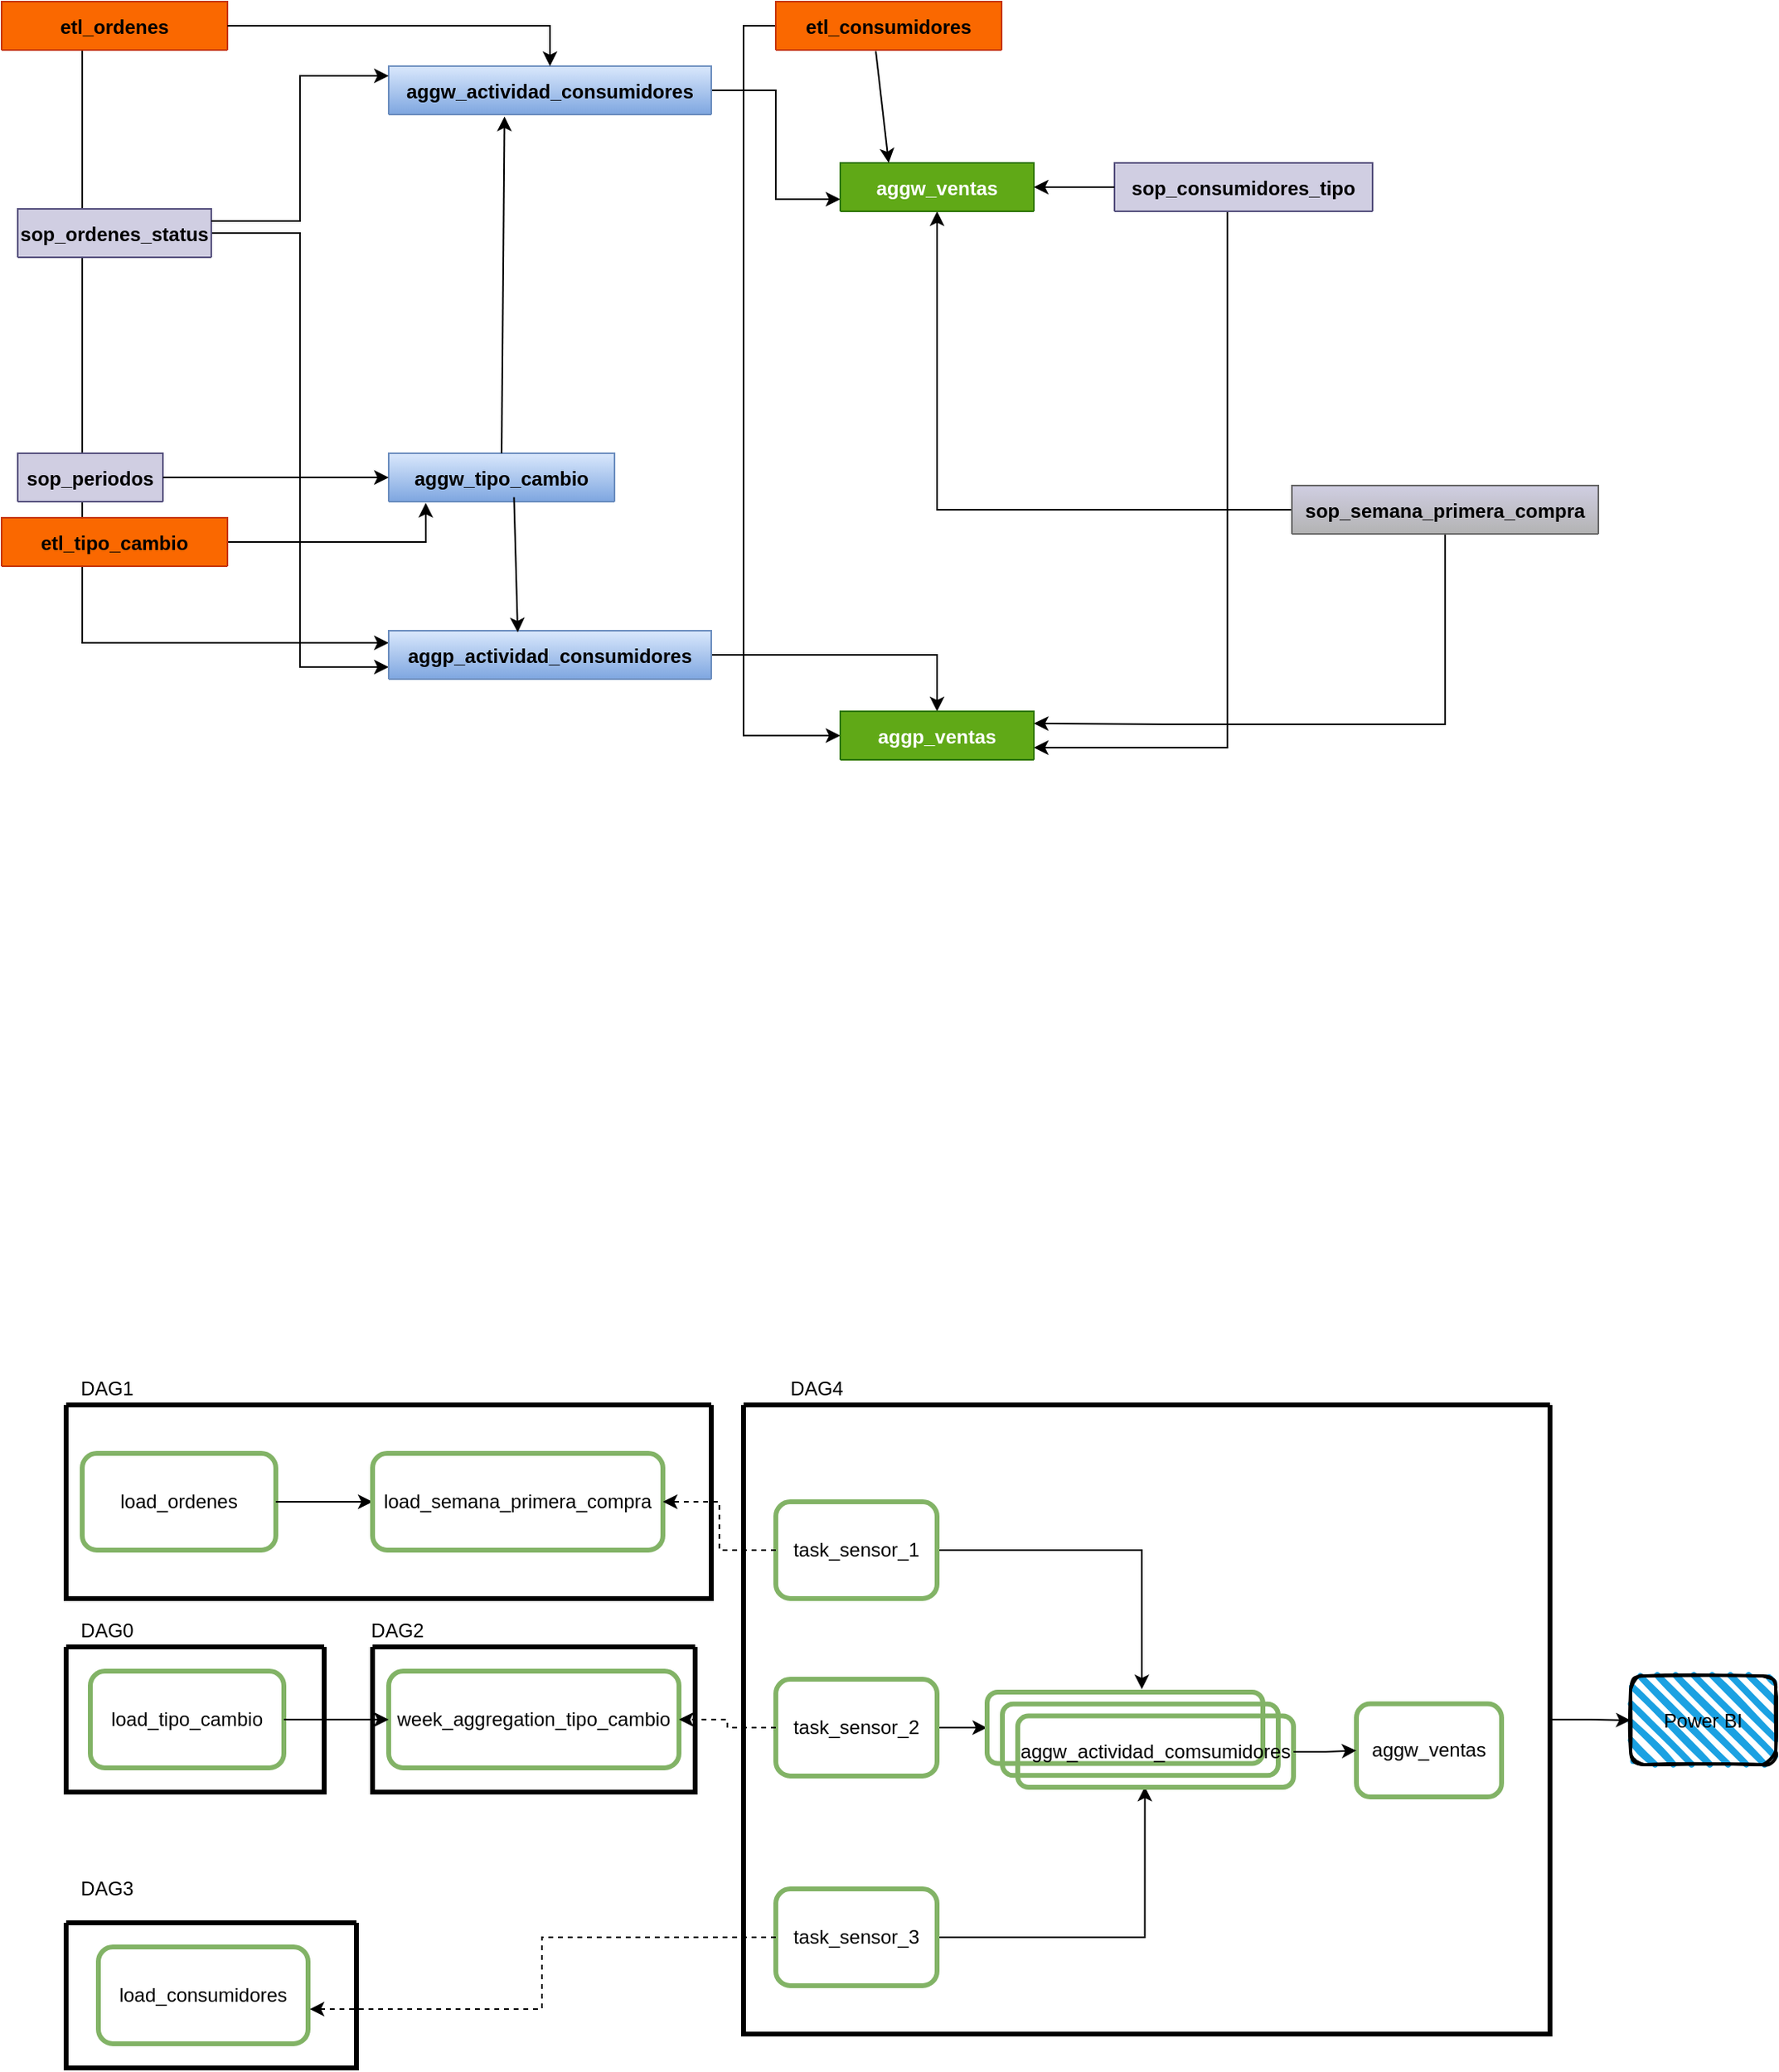 <mxfile version="15.2.9" type="github">
  <diagram id="KA_HE6YPta2bOI-FpjTm" name="Fuxion Design">
    <mxGraphModel dx="1144" dy="902" grid="1" gridSize="10" guides="1" tooltips="1" connect="1" arrows="1" fold="1" page="1" pageScale="1" pageWidth="1169" pageHeight="827" math="0" shadow="0">
      <root>
        <mxCell id="0" />
        <mxCell id="1" parent="0" />
        <mxCell id="p2cWMJ88AytO4KsFGGtC-167" value="" style="edgeStyle=orthogonalEdgeStyle;rounded=0;orthogonalLoop=1;jettySize=auto;html=1;entryX=0;entryY=0.5;entryDx=0;entryDy=0;exitX=0;exitY=0.5;exitDx=0;exitDy=0;" edge="1" parent="1" source="lISSTH9GkyfhvdTlUqES-1" target="p2cWMJ88AytO4KsFGGtC-55">
          <mxGeometry relative="1" as="geometry" />
        </mxCell>
        <mxCell id="lISSTH9GkyfhvdTlUqES-1" value="etl_consumidores" style="shape=table;startSize=30;container=1;collapsible=1;childLayout=tableLayout;fixedRows=1;rowLines=0;fontStyle=1;align=center;resizeLast=1;fillColor=#fa6800;strokeColor=#C73500;fontColor=#000000;" parent="1" vertex="1" collapsed="1">
          <mxGeometry x="520" y="50" width="140" height="30" as="geometry">
            <mxRectangle x="78" y="874" width="142" height="110" as="alternateBounds" />
          </mxGeometry>
        </mxCell>
        <mxCell id="lISSTH9GkyfhvdTlUqES-2" value="" style="shape=partialRectangle;collapsible=0;dropTarget=0;pointerEvents=0;fillColor=none;top=0;left=0;bottom=1;right=0;points=[[0,0.5],[1,0.5]];portConstraint=eastwest;" parent="lISSTH9GkyfhvdTlUqES-1" vertex="1">
          <mxGeometry y="30" width="142" height="20" as="geometry" />
        </mxCell>
        <mxCell id="lISSTH9GkyfhvdTlUqES-3" value="PK" style="shape=partialRectangle;connectable=0;fillColor=none;top=0;left=0;bottom=0;right=0;fontStyle=1;overflow=hidden;" parent="lISSTH9GkyfhvdTlUqES-2" vertex="1">
          <mxGeometry width="30" height="20" as="geometry" />
        </mxCell>
        <mxCell id="lISSTH9GkyfhvdTlUqES-4" value="ConsumidorID" style="shape=partialRectangle;connectable=0;fillColor=none;top=0;left=0;bottom=0;right=0;align=left;spacingLeft=6;fontStyle=5;overflow=hidden;" parent="lISSTH9GkyfhvdTlUqES-2" vertex="1">
          <mxGeometry x="30" width="112" height="20" as="geometry" />
        </mxCell>
        <mxCell id="lISSTH9GkyfhvdTlUqES-5" value="" style="shape=partialRectangle;collapsible=0;dropTarget=0;pointerEvents=0;fillColor=none;top=0;left=0;bottom=0;right=0;points=[[0,0.5],[1,0.5]];portConstraint=eastwest;" parent="lISSTH9GkyfhvdTlUqES-1" vertex="1">
          <mxGeometry y="50" width="142" height="30" as="geometry" />
        </mxCell>
        <mxCell id="lISSTH9GkyfhvdTlUqES-6" value="" style="shape=partialRectangle;connectable=0;fillColor=none;top=0;left=0;bottom=0;right=0;editable=1;overflow=hidden;" parent="lISSTH9GkyfhvdTlUqES-5" vertex="1">
          <mxGeometry width="30" height="30" as="geometry" />
        </mxCell>
        <mxCell id="lISSTH9GkyfhvdTlUqES-7" value="TipoConsumidorID" style="shape=partialRectangle;connectable=0;fillColor=none;top=0;left=0;bottom=0;right=0;align=left;spacingLeft=6;overflow=hidden;" parent="lISSTH9GkyfhvdTlUqES-5" vertex="1">
          <mxGeometry x="30" width="112" height="30" as="geometry" />
        </mxCell>
        <mxCell id="lISSTH9GkyfhvdTlUqES-8" value="" style="shape=partialRectangle;collapsible=0;dropTarget=0;pointerEvents=0;fillColor=none;top=0;left=0;bottom=0;right=0;points=[[0,0.5],[1,0.5]];portConstraint=eastwest;" parent="lISSTH9GkyfhvdTlUqES-1" vertex="1">
          <mxGeometry y="80" width="142" height="30" as="geometry" />
        </mxCell>
        <mxCell id="lISSTH9GkyfhvdTlUqES-9" value="" style="shape=partialRectangle;connectable=0;fillColor=none;top=0;left=0;bottom=0;right=0;editable=1;overflow=hidden;" parent="lISSTH9GkyfhvdTlUqES-8" vertex="1">
          <mxGeometry width="30" height="30" as="geometry" />
        </mxCell>
        <mxCell id="lISSTH9GkyfhvdTlUqES-10" value="..." style="shape=partialRectangle;connectable=0;fillColor=none;top=0;left=0;bottom=0;right=0;align=left;spacingLeft=6;overflow=hidden;" parent="lISSTH9GkyfhvdTlUqES-8" vertex="1">
          <mxGeometry x="30" width="112" height="30" as="geometry" />
        </mxCell>
        <mxCell id="p2cWMJ88AytO4KsFGGtC-93" value="" style="shape=singleArrow;whiteSpace=wrap;html=1;arrowWidth=0.4;arrowSize=0.4;fontStyle=1;strokeColor=#6c8ebf;fillColor=#dae8fc;gradientColor=#7ea6e0;startSize=30;" vertex="1" parent="lISSTH9GkyfhvdTlUqES-1">
          <mxGeometry x="100" y="15" width="80" height="60" as="geometry" />
        </mxCell>
        <mxCell id="p2cWMJ88AytO4KsFGGtC-165" value="" style="edgeStyle=orthogonalEdgeStyle;rounded=0;orthogonalLoop=1;jettySize=auto;html=1;entryX=0;entryY=0.25;entryDx=0;entryDy=0;" edge="1" parent="1" source="6CLeBp2kfd-HNvC3Rdcm-21" target="p2cWMJ88AytO4KsFGGtC-19">
          <mxGeometry relative="1" as="geometry">
            <Array as="points">
              <mxPoint x="90" y="448" />
            </Array>
          </mxGeometry>
        </mxCell>
        <mxCell id="6CLeBp2kfd-HNvC3Rdcm-21" value="etl_ordenes" style="shape=table;startSize=30;container=1;collapsible=1;childLayout=tableLayout;fixedRows=1;rowLines=0;fontStyle=1;align=center;resizeLast=1;fillColor=#fa6800;strokeColor=#C73500;fontColor=#000000;" parent="1" vertex="1" collapsed="1">
          <mxGeometry x="40" y="50" width="140" height="30" as="geometry">
            <mxRectangle x="76" y="57" width="140" height="265" as="alternateBounds" />
          </mxGeometry>
        </mxCell>
        <mxCell id="6CLeBp2kfd-HNvC3Rdcm-22" value="" style="shape=partialRectangle;collapsible=0;dropTarget=0;pointerEvents=0;fillColor=none;top=0;left=0;bottom=1;right=0;points=[[0,0.5],[1,0.5]];portConstraint=eastwest;" parent="6CLeBp2kfd-HNvC3Rdcm-21" vertex="1">
          <mxGeometry y="30" width="140" height="30" as="geometry" />
        </mxCell>
        <mxCell id="6CLeBp2kfd-HNvC3Rdcm-23" value="PK" style="shape=partialRectangle;connectable=0;fillColor=none;top=0;left=0;bottom=0;right=0;fontStyle=1;overflow=hidden;" parent="6CLeBp2kfd-HNvC3Rdcm-22" vertex="1">
          <mxGeometry width="30" height="30" as="geometry" />
        </mxCell>
        <mxCell id="6CLeBp2kfd-HNvC3Rdcm-24" value="OrdenID" style="shape=partialRectangle;connectable=0;fillColor=none;top=0;left=0;bottom=0;right=0;align=left;spacingLeft=6;fontStyle=5;overflow=hidden;" parent="6CLeBp2kfd-HNvC3Rdcm-22" vertex="1">
          <mxGeometry x="30" width="110" height="30" as="geometry" />
        </mxCell>
        <mxCell id="6CLeBp2kfd-HNvC3Rdcm-25" value="" style="shape=partialRectangle;collapsible=0;dropTarget=0;pointerEvents=0;fillColor=none;top=0;left=0;bottom=0;right=0;points=[[0,0.5],[1,0.5]];portConstraint=eastwest;" parent="6CLeBp2kfd-HNvC3Rdcm-21" vertex="1">
          <mxGeometry y="60" width="140" height="30" as="geometry" />
        </mxCell>
        <mxCell id="6CLeBp2kfd-HNvC3Rdcm-26" value="" style="shape=partialRectangle;connectable=0;fillColor=none;top=0;left=0;bottom=0;right=0;editable=1;overflow=hidden;" parent="6CLeBp2kfd-HNvC3Rdcm-25" vertex="1">
          <mxGeometry width="30" height="30" as="geometry" />
        </mxCell>
        <mxCell id="6CLeBp2kfd-HNvC3Rdcm-27" value="FechaOrden" style="shape=partialRectangle;connectable=0;fillColor=none;top=0;left=0;bottom=0;right=0;align=left;spacingLeft=6;overflow=hidden;fontStyle=0;fontColor=#3333FF;" parent="6CLeBp2kfd-HNvC3Rdcm-25" vertex="1">
          <mxGeometry x="30" width="110" height="30" as="geometry" />
        </mxCell>
        <mxCell id="6CLeBp2kfd-HNvC3Rdcm-28" value="" style="shape=partialRectangle;collapsible=0;dropTarget=0;pointerEvents=0;fillColor=none;top=0;left=0;bottom=0;right=0;points=[[0,0.5],[1,0.5]];portConstraint=eastwest;" parent="6CLeBp2kfd-HNvC3Rdcm-21" vertex="1">
          <mxGeometry y="90" width="140" height="25" as="geometry" />
        </mxCell>
        <mxCell id="6CLeBp2kfd-HNvC3Rdcm-29" value="" style="shape=partialRectangle;connectable=0;fillColor=none;top=0;left=0;bottom=0;right=0;editable=1;overflow=hidden;" parent="6CLeBp2kfd-HNvC3Rdcm-28" vertex="1">
          <mxGeometry width="30" height="25" as="geometry" />
        </mxCell>
        <mxCell id="6CLeBp2kfd-HNvC3Rdcm-30" value="ConsumidorID" style="shape=partialRectangle;connectable=0;fillColor=none;top=0;left=0;bottom=0;right=0;align=left;spacingLeft=6;overflow=hidden;" parent="6CLeBp2kfd-HNvC3Rdcm-28" vertex="1">
          <mxGeometry x="30" width="110" height="25" as="geometry" />
        </mxCell>
        <mxCell id="6CLeBp2kfd-HNvC3Rdcm-31" value="" style="shape=partialRectangle;collapsible=0;dropTarget=0;pointerEvents=0;fillColor=none;top=0;left=0;bottom=0;right=0;points=[[0,0.5],[1,0.5]];portConstraint=eastwest;" parent="6CLeBp2kfd-HNvC3Rdcm-21" vertex="1">
          <mxGeometry y="115" width="140" height="30" as="geometry" />
        </mxCell>
        <mxCell id="6CLeBp2kfd-HNvC3Rdcm-32" value="" style="shape=partialRectangle;connectable=0;fillColor=none;top=0;left=0;bottom=0;right=0;editable=1;overflow=hidden;" parent="6CLeBp2kfd-HNvC3Rdcm-31" vertex="1">
          <mxGeometry width="30" height="30" as="geometry" />
        </mxCell>
        <mxCell id="6CLeBp2kfd-HNvC3Rdcm-33" value="CodigoPais" style="shape=partialRectangle;connectable=0;fillColor=none;top=0;left=0;bottom=0;right=0;align=left;spacingLeft=6;overflow=hidden;" parent="6CLeBp2kfd-HNvC3Rdcm-31" vertex="1">
          <mxGeometry x="30" width="110" height="30" as="geometry" />
        </mxCell>
        <mxCell id="6CLeBp2kfd-HNvC3Rdcm-34" value="" style="shape=partialRectangle;collapsible=0;dropTarget=0;pointerEvents=0;fillColor=none;top=0;left=0;bottom=0;right=0;points=[[0,0.5],[1,0.5]];portConstraint=eastwest;" parent="6CLeBp2kfd-HNvC3Rdcm-21" vertex="1">
          <mxGeometry y="145" width="140" height="30" as="geometry" />
        </mxCell>
        <mxCell id="6CLeBp2kfd-HNvC3Rdcm-35" value="" style="shape=partialRectangle;connectable=0;fillColor=none;top=0;left=0;bottom=0;right=0;editable=1;overflow=hidden;" parent="6CLeBp2kfd-HNvC3Rdcm-34" vertex="1">
          <mxGeometry width="30" height="30" as="geometry" />
        </mxCell>
        <mxCell id="6CLeBp2kfd-HNvC3Rdcm-36" value="CodigoMoneda" style="shape=partialRectangle;connectable=0;fillColor=none;top=0;left=0;bottom=0;right=0;align=left;spacingLeft=6;overflow=hidden;" parent="6CLeBp2kfd-HNvC3Rdcm-34" vertex="1">
          <mxGeometry x="30" width="110" height="30" as="geometry" />
        </mxCell>
        <mxCell id="6CLeBp2kfd-HNvC3Rdcm-37" value="" style="shape=partialRectangle;collapsible=0;dropTarget=0;pointerEvents=0;fillColor=none;top=0;left=0;bottom=0;right=0;points=[[0,0.5],[1,0.5]];portConstraint=eastwest;" parent="6CLeBp2kfd-HNvC3Rdcm-21" vertex="1">
          <mxGeometry y="175" width="140" height="30" as="geometry" />
        </mxCell>
        <mxCell id="6CLeBp2kfd-HNvC3Rdcm-38" value="" style="shape=partialRectangle;connectable=0;fillColor=none;top=0;left=0;bottom=0;right=0;editable=1;overflow=hidden;" parent="6CLeBp2kfd-HNvC3Rdcm-37" vertex="1">
          <mxGeometry width="30" height="30" as="geometry" />
        </mxCell>
        <mxCell id="6CLeBp2kfd-HNvC3Rdcm-39" value="PrecioTotal" style="shape=partialRectangle;connectable=0;fillColor=none;top=0;left=0;bottom=0;right=0;align=left;spacingLeft=6;overflow=hidden;" parent="6CLeBp2kfd-HNvC3Rdcm-37" vertex="1">
          <mxGeometry x="30" width="110" height="30" as="geometry" />
        </mxCell>
        <mxCell id="6CLeBp2kfd-HNvC3Rdcm-41" value="" style="shape=partialRectangle;collapsible=0;dropTarget=0;pointerEvents=0;fillColor=none;top=0;left=0;bottom=0;right=0;points=[[0,0.5],[1,0.5]];portConstraint=eastwest;" parent="6CLeBp2kfd-HNvC3Rdcm-21" vertex="1">
          <mxGeometry y="205" width="140" height="30" as="geometry" />
        </mxCell>
        <mxCell id="6CLeBp2kfd-HNvC3Rdcm-42" value="" style="shape=partialRectangle;connectable=0;fillColor=none;top=0;left=0;bottom=0;right=0;editable=1;overflow=hidden;" parent="6CLeBp2kfd-HNvC3Rdcm-41" vertex="1">
          <mxGeometry width="30" height="30" as="geometry" />
        </mxCell>
        <mxCell id="6CLeBp2kfd-HNvC3Rdcm-43" value="VolumenTotal" style="shape=partialRectangle;connectable=0;fillColor=none;top=0;left=0;bottom=0;right=0;align=left;spacingLeft=6;overflow=hidden;" parent="6CLeBp2kfd-HNvC3Rdcm-41" vertex="1">
          <mxGeometry x="30" width="110" height="30" as="geometry" />
        </mxCell>
        <mxCell id="6CLeBp2kfd-HNvC3Rdcm-205" value="" style="shape=partialRectangle;collapsible=0;dropTarget=0;pointerEvents=0;fillColor=none;top=0;left=0;bottom=0;right=0;points=[[0,0.5],[1,0.5]];portConstraint=eastwest;" parent="6CLeBp2kfd-HNvC3Rdcm-21" vertex="1">
          <mxGeometry y="235" width="140" height="30" as="geometry" />
        </mxCell>
        <mxCell id="6CLeBp2kfd-HNvC3Rdcm-206" value="" style="shape=partialRectangle;connectable=0;fillColor=none;top=0;left=0;bottom=0;right=0;editable=1;overflow=hidden;" parent="6CLeBp2kfd-HNvC3Rdcm-205" vertex="1">
          <mxGeometry width="30" height="30" as="geometry" />
        </mxCell>
        <mxCell id="6CLeBp2kfd-HNvC3Rdcm-207" value="OrdenStatusID" style="shape=partialRectangle;connectable=0;fillColor=none;top=0;left=0;bottom=0;right=0;align=left;spacingLeft=6;overflow=hidden;fontColor=#B5739D;" parent="6CLeBp2kfd-HNvC3Rdcm-205" vertex="1">
          <mxGeometry x="30" width="110" height="30" as="geometry" />
        </mxCell>
        <mxCell id="6CLeBp2kfd-HNvC3Rdcm-44" value="sop_periodos" style="shape=table;startSize=30;container=1;collapsible=1;childLayout=tableLayout;fixedRows=1;rowLines=0;fontStyle=1;align=center;resizeLast=1;fillColor=#d0cee2;strokeColor=#56517e;" parent="1" vertex="1" collapsed="1">
          <mxGeometry x="50" y="330" width="90" height="30" as="geometry">
            <mxRectangle x="76" y="451" width="140" height="150" as="alternateBounds" />
          </mxGeometry>
        </mxCell>
        <mxCell id="6CLeBp2kfd-HNvC3Rdcm-45" value="" style="shape=partialRectangle;collapsible=0;dropTarget=0;pointerEvents=0;fillColor=none;top=0;left=0;bottom=1;right=0;points=[[0,0.5],[1,0.5]];portConstraint=eastwest;" parent="6CLeBp2kfd-HNvC3Rdcm-44" vertex="1">
          <mxGeometry y="30" width="140" height="30" as="geometry" />
        </mxCell>
        <mxCell id="6CLeBp2kfd-HNvC3Rdcm-46" value="PK" style="shape=partialRectangle;connectable=0;fillColor=none;top=0;left=0;bottom=0;right=0;fontStyle=1;overflow=hidden;" parent="6CLeBp2kfd-HNvC3Rdcm-45" vertex="1">
          <mxGeometry width="30" height="30" as="geometry" />
        </mxCell>
        <mxCell id="6CLeBp2kfd-HNvC3Rdcm-47" value="SemanaFuxionID" style="shape=partialRectangle;connectable=0;fillColor=none;top=0;left=0;bottom=0;right=0;align=left;spacingLeft=6;fontStyle=5;overflow=hidden;" parent="6CLeBp2kfd-HNvC3Rdcm-45" vertex="1">
          <mxGeometry x="30" width="110" height="30" as="geometry" />
        </mxCell>
        <mxCell id="6CLeBp2kfd-HNvC3Rdcm-48" value="" style="shape=partialRectangle;collapsible=0;dropTarget=0;pointerEvents=0;fillColor=none;top=0;left=0;bottom=0;right=0;points=[[0,0.5],[1,0.5]];portConstraint=eastwest;" parent="6CLeBp2kfd-HNvC3Rdcm-44" vertex="1">
          <mxGeometry y="60" width="140" height="30" as="geometry" />
        </mxCell>
        <mxCell id="6CLeBp2kfd-HNvC3Rdcm-49" value="" style="shape=partialRectangle;connectable=0;fillColor=none;top=0;left=0;bottom=0;right=0;editable=1;overflow=hidden;" parent="6CLeBp2kfd-HNvC3Rdcm-48" vertex="1">
          <mxGeometry width="30" height="30" as="geometry" />
        </mxCell>
        <mxCell id="6CLeBp2kfd-HNvC3Rdcm-50" value="FechaInicio" style="shape=partialRectangle;connectable=0;fillColor=none;top=0;left=0;bottom=0;right=0;align=left;spacingLeft=6;overflow=hidden;fontColor=#3333FF;" parent="6CLeBp2kfd-HNvC3Rdcm-48" vertex="1">
          <mxGeometry x="30" width="110" height="30" as="geometry" />
        </mxCell>
        <mxCell id="6CLeBp2kfd-HNvC3Rdcm-51" value="" style="shape=partialRectangle;collapsible=0;dropTarget=0;pointerEvents=0;fillColor=none;top=0;left=0;bottom=0;right=0;points=[[0,0.5],[1,0.5]];portConstraint=eastwest;" parent="6CLeBp2kfd-HNvC3Rdcm-44" vertex="1">
          <mxGeometry y="90" width="140" height="30" as="geometry" />
        </mxCell>
        <mxCell id="6CLeBp2kfd-HNvC3Rdcm-52" value="" style="shape=partialRectangle;connectable=0;fillColor=none;top=0;left=0;bottom=0;right=0;editable=1;overflow=hidden;" parent="6CLeBp2kfd-HNvC3Rdcm-51" vertex="1">
          <mxGeometry width="30" height="30" as="geometry" />
        </mxCell>
        <mxCell id="6CLeBp2kfd-HNvC3Rdcm-53" value="FechaFin" style="shape=partialRectangle;connectable=0;fillColor=none;top=0;left=0;bottom=0;right=0;align=left;spacingLeft=6;overflow=hidden;fontColor=#3333FF;" parent="6CLeBp2kfd-HNvC3Rdcm-51" vertex="1">
          <mxGeometry x="30" width="110" height="30" as="geometry" />
        </mxCell>
        <mxCell id="6CLeBp2kfd-HNvC3Rdcm-54" value="" style="shape=partialRectangle;collapsible=0;dropTarget=0;pointerEvents=0;fillColor=none;top=0;left=0;bottom=0;right=0;points=[[0,0.5],[1,0.5]];portConstraint=eastwest;" parent="6CLeBp2kfd-HNvC3Rdcm-44" vertex="1">
          <mxGeometry y="120" width="140" height="30" as="geometry" />
        </mxCell>
        <mxCell id="6CLeBp2kfd-HNvC3Rdcm-55" value="" style="shape=partialRectangle;connectable=0;fillColor=none;top=0;left=0;bottom=0;right=0;editable=1;overflow=hidden;" parent="6CLeBp2kfd-HNvC3Rdcm-54" vertex="1">
          <mxGeometry width="30" height="30" as="geometry" />
        </mxCell>
        <mxCell id="6CLeBp2kfd-HNvC3Rdcm-56" value="SemanaID" style="shape=partialRectangle;connectable=0;fillColor=none;top=0;left=0;bottom=0;right=0;align=left;spacingLeft=6;overflow=hidden;" parent="6CLeBp2kfd-HNvC3Rdcm-54" vertex="1">
          <mxGeometry x="30" width="110" height="30" as="geometry" />
        </mxCell>
        <mxCell id="p2cWMJ88AytO4KsFGGtC-94" value="" style="edgeStyle=orthogonalEdgeStyle;rounded=0;orthogonalLoop=1;jettySize=auto;html=1;entryX=0;entryY=0.75;entryDx=0;entryDy=0;" edge="1" parent="1" source="6CLeBp2kfd-HNvC3Rdcm-57" target="6CLeBp2kfd-HNvC3Rdcm-153">
          <mxGeometry relative="1" as="geometry" />
        </mxCell>
        <mxCell id="6CLeBp2kfd-HNvC3Rdcm-57" value="aggw_actividad_consumidores" style="shape=table;startSize=30;container=1;collapsible=1;childLayout=tableLayout;fixedRows=1;rowLines=0;fontStyle=1;align=center;resizeLast=1;strokeColor=#6c8ebf;fillColor=#dae8fc;gradientColor=#7ea6e0;" parent="1" vertex="1" collapsed="1">
          <mxGeometry x="280" y="90" width="200" height="30" as="geometry">
            <mxRectangle x="280" y="90" width="190" height="225" as="alternateBounds" />
          </mxGeometry>
        </mxCell>
        <mxCell id="6CLeBp2kfd-HNvC3Rdcm-58" value="" style="shape=partialRectangle;collapsible=0;dropTarget=0;pointerEvents=0;fillColor=none;top=0;left=0;bottom=1;right=0;points=[[0,0.5],[1,0.5]];portConstraint=eastwest;" parent="6CLeBp2kfd-HNvC3Rdcm-57" vertex="1">
          <mxGeometry y="30" width="190" height="20" as="geometry" />
        </mxCell>
        <mxCell id="6CLeBp2kfd-HNvC3Rdcm-59" value="PK" style="shape=partialRectangle;connectable=0;fillColor=none;top=0;left=0;bottom=0;right=0;fontStyle=1;overflow=hidden;" parent="6CLeBp2kfd-HNvC3Rdcm-58" vertex="1">
          <mxGeometry width="30" height="20" as="geometry">
            <mxRectangle width="30" height="20" as="alternateBounds" />
          </mxGeometry>
        </mxCell>
        <mxCell id="6CLeBp2kfd-HNvC3Rdcm-60" value="ConsumidorID" style="shape=partialRectangle;connectable=0;fillColor=none;top=0;left=0;bottom=0;right=0;align=left;spacingLeft=6;fontStyle=5;overflow=hidden;" parent="6CLeBp2kfd-HNvC3Rdcm-58" vertex="1">
          <mxGeometry x="30" width="160" height="20" as="geometry">
            <mxRectangle width="160" height="20" as="alternateBounds" />
          </mxGeometry>
        </mxCell>
        <mxCell id="6CLeBp2kfd-HNvC3Rdcm-61" value="" style="shape=partialRectangle;collapsible=0;dropTarget=0;pointerEvents=0;fillColor=none;top=0;left=0;bottom=0;right=0;points=[[0,0.5],[1,0.5]];portConstraint=eastwest;" parent="6CLeBp2kfd-HNvC3Rdcm-57" vertex="1">
          <mxGeometry y="50" width="190" height="30" as="geometry" />
        </mxCell>
        <mxCell id="6CLeBp2kfd-HNvC3Rdcm-62" value="" style="shape=partialRectangle;connectable=0;fillColor=none;top=0;left=0;bottom=0;right=0;editable=1;overflow=hidden;" parent="6CLeBp2kfd-HNvC3Rdcm-61" vertex="1">
          <mxGeometry width="30" height="30" as="geometry">
            <mxRectangle width="30" height="30" as="alternateBounds" />
          </mxGeometry>
        </mxCell>
        <mxCell id="6CLeBp2kfd-HNvC3Rdcm-63" value="SemanaFuxionID" style="shape=partialRectangle;connectable=0;fillColor=none;top=0;left=0;bottom=0;right=0;align=left;spacingLeft=6;overflow=hidden;" parent="6CLeBp2kfd-HNvC3Rdcm-61" vertex="1">
          <mxGeometry x="30" width="160" height="30" as="geometry">
            <mxRectangle width="160" height="30" as="alternateBounds" />
          </mxGeometry>
        </mxCell>
        <mxCell id="6CLeBp2kfd-HNvC3Rdcm-64" value="" style="shape=partialRectangle;collapsible=0;dropTarget=0;pointerEvents=0;fillColor=none;top=0;left=0;bottom=0;right=0;points=[[0,0.5],[1,0.5]];portConstraint=eastwest;" parent="6CLeBp2kfd-HNvC3Rdcm-57" vertex="1">
          <mxGeometry y="80" width="190" height="20" as="geometry" />
        </mxCell>
        <mxCell id="6CLeBp2kfd-HNvC3Rdcm-65" value="" style="shape=partialRectangle;connectable=0;fillColor=none;top=0;left=0;bottom=0;right=0;editable=1;overflow=hidden;" parent="6CLeBp2kfd-HNvC3Rdcm-64" vertex="1">
          <mxGeometry width="30" height="20" as="geometry">
            <mxRectangle width="30" height="20" as="alternateBounds" />
          </mxGeometry>
        </mxCell>
        <mxCell id="6CLeBp2kfd-HNvC3Rdcm-66" value="CodigoMoneda" style="shape=partialRectangle;connectable=0;fillColor=none;top=0;left=0;bottom=0;right=0;align=left;spacingLeft=6;overflow=hidden;" parent="6CLeBp2kfd-HNvC3Rdcm-64" vertex="1">
          <mxGeometry x="30" width="160" height="20" as="geometry">
            <mxRectangle width="160" height="20" as="alternateBounds" />
          </mxGeometry>
        </mxCell>
        <mxCell id="6CLeBp2kfd-HNvC3Rdcm-67" value="" style="shape=partialRectangle;collapsible=0;dropTarget=0;pointerEvents=0;fillColor=none;top=0;left=0;bottom=0;right=0;points=[[0,0.5],[1,0.5]];portConstraint=eastwest;" parent="6CLeBp2kfd-HNvC3Rdcm-57" vertex="1">
          <mxGeometry y="100" width="190" height="30" as="geometry" />
        </mxCell>
        <mxCell id="6CLeBp2kfd-HNvC3Rdcm-68" value="" style="shape=partialRectangle;connectable=0;fillColor=none;top=0;left=0;bottom=0;right=0;editable=1;overflow=hidden;" parent="6CLeBp2kfd-HNvC3Rdcm-67" vertex="1">
          <mxGeometry width="30" height="30" as="geometry">
            <mxRectangle width="30" height="30" as="alternateBounds" />
          </mxGeometry>
        </mxCell>
        <mxCell id="6CLeBp2kfd-HNvC3Rdcm-69" value="CodigoPais" style="shape=partialRectangle;connectable=0;fillColor=none;top=0;left=0;bottom=0;right=0;align=left;spacingLeft=6;overflow=hidden;" parent="6CLeBp2kfd-HNvC3Rdcm-67" vertex="1">
          <mxGeometry x="30" width="160" height="30" as="geometry">
            <mxRectangle width="160" height="30" as="alternateBounds" />
          </mxGeometry>
        </mxCell>
        <mxCell id="6CLeBp2kfd-HNvC3Rdcm-70" value="" style="shape=partialRectangle;collapsible=0;dropTarget=0;pointerEvents=0;fillColor=none;top=0;left=0;bottom=0;right=0;points=[[0,0.5],[1,0.5]];portConstraint=eastwest;" parent="6CLeBp2kfd-HNvC3Rdcm-57" vertex="1">
          <mxGeometry y="130" width="190" height="30" as="geometry" />
        </mxCell>
        <mxCell id="6CLeBp2kfd-HNvC3Rdcm-71" value="" style="shape=partialRectangle;connectable=0;fillColor=none;top=0;left=0;bottom=0;right=0;editable=1;overflow=hidden;" parent="6CLeBp2kfd-HNvC3Rdcm-70" vertex="1">
          <mxGeometry width="30" height="30" as="geometry">
            <mxRectangle width="30" height="30" as="alternateBounds" />
          </mxGeometry>
        </mxCell>
        <mxCell id="6CLeBp2kfd-HNvC3Rdcm-72" value="sum(OrdenIDFlag)" style="shape=partialRectangle;connectable=0;fillColor=none;top=0;left=0;bottom=0;right=0;align=left;spacingLeft=6;overflow=hidden;" parent="6CLeBp2kfd-HNvC3Rdcm-70" vertex="1">
          <mxGeometry x="30" width="160" height="30" as="geometry">
            <mxRectangle width="160" height="30" as="alternateBounds" />
          </mxGeometry>
        </mxCell>
        <mxCell id="6CLeBp2kfd-HNvC3Rdcm-73" value="" style="shape=partialRectangle;collapsible=0;dropTarget=0;pointerEvents=0;fillColor=none;top=0;left=0;bottom=0;right=0;points=[[0,0.5],[1,0.5]];portConstraint=eastwest;" parent="6CLeBp2kfd-HNvC3Rdcm-57" vertex="1">
          <mxGeometry y="160" width="190" height="30" as="geometry" />
        </mxCell>
        <mxCell id="6CLeBp2kfd-HNvC3Rdcm-74" value="" style="shape=partialRectangle;connectable=0;fillColor=none;top=0;left=0;bottom=0;right=0;editable=1;overflow=hidden;" parent="6CLeBp2kfd-HNvC3Rdcm-73" vertex="1">
          <mxGeometry width="30" height="30" as="geometry">
            <mxRectangle width="30" height="30" as="alternateBounds" />
          </mxGeometry>
        </mxCell>
        <mxCell id="6CLeBp2kfd-HNvC3Rdcm-75" value="sum(PrecioTotal)" style="shape=partialRectangle;connectable=0;fillColor=none;top=0;left=0;bottom=0;right=0;align=left;spacingLeft=6;overflow=hidden;" parent="6CLeBp2kfd-HNvC3Rdcm-73" vertex="1">
          <mxGeometry x="30" width="160" height="30" as="geometry">
            <mxRectangle width="160" height="30" as="alternateBounds" />
          </mxGeometry>
        </mxCell>
        <mxCell id="6CLeBp2kfd-HNvC3Rdcm-76" value="" style="shape=partialRectangle;collapsible=0;dropTarget=0;pointerEvents=0;fillColor=none;top=0;left=0;bottom=0;right=0;points=[[0,0.5],[1,0.5]];portConstraint=eastwest;" parent="6CLeBp2kfd-HNvC3Rdcm-57" vertex="1">
          <mxGeometry y="190" width="190" height="30" as="geometry" />
        </mxCell>
        <mxCell id="6CLeBp2kfd-HNvC3Rdcm-77" value="" style="shape=partialRectangle;connectable=0;fillColor=none;top=0;left=0;bottom=0;right=0;editable=1;overflow=hidden;" parent="6CLeBp2kfd-HNvC3Rdcm-76" vertex="1">
          <mxGeometry width="30" height="30" as="geometry">
            <mxRectangle width="30" height="30" as="alternateBounds" />
          </mxGeometry>
        </mxCell>
        <mxCell id="6CLeBp2kfd-HNvC3Rdcm-78" value="sum(VolumenTotal)" style="shape=partialRectangle;connectable=0;fillColor=none;top=0;left=0;bottom=0;right=0;align=left;spacingLeft=6;overflow=hidden;" parent="6CLeBp2kfd-HNvC3Rdcm-76" vertex="1">
          <mxGeometry x="30" width="160" height="30" as="geometry">
            <mxRectangle width="160" height="30" as="alternateBounds" />
          </mxGeometry>
        </mxCell>
        <mxCell id="6CLeBp2kfd-HNvC3Rdcm-79" value="" style="edgeStyle=orthogonalEdgeStyle;rounded=0;orthogonalLoop=1;jettySize=auto;html=1;fontColor=#3333FF;" parent="1" source="6CLeBp2kfd-HNvC3Rdcm-31" target="6CLeBp2kfd-HNvC3Rdcm-61" edge="1">
          <mxGeometry relative="1" as="geometry" />
        </mxCell>
        <mxCell id="6CLeBp2kfd-HNvC3Rdcm-121" value="" style="edgeStyle=orthogonalEdgeStyle;rounded=0;orthogonalLoop=1;jettySize=auto;html=1;fontColor=#3333FF;entryX=0.164;entryY=1.025;entryDx=0;entryDy=0;entryPerimeter=0;" parent="1" source="6CLeBp2kfd-HNvC3Rdcm-91" target="6CLeBp2kfd-HNvC3Rdcm-111" edge="1">
          <mxGeometry relative="1" as="geometry" />
        </mxCell>
        <mxCell id="6CLeBp2kfd-HNvC3Rdcm-91" value="etl_tipo_cambio" style="shape=table;startSize=30;container=1;collapsible=1;childLayout=tableLayout;fixedRows=1;rowLines=0;fontStyle=1;align=center;resizeLast=1;fillColor=#fa6800;strokeColor=#C73500;fontColor=#000000;" parent="1" vertex="1" collapsed="1">
          <mxGeometry x="40" y="370" width="140" height="30" as="geometry">
            <mxRectangle x="78" y="694" width="140" height="120" as="alternateBounds" />
          </mxGeometry>
        </mxCell>
        <mxCell id="6CLeBp2kfd-HNvC3Rdcm-92" value="" style="shape=partialRectangle;collapsible=0;dropTarget=0;pointerEvents=0;fillColor=none;top=0;left=0;bottom=1;right=0;points=[[0,0.5],[1,0.5]];portConstraint=eastwest;" parent="6CLeBp2kfd-HNvC3Rdcm-91" vertex="1">
          <mxGeometry y="30" width="140" height="30" as="geometry" />
        </mxCell>
        <mxCell id="6CLeBp2kfd-HNvC3Rdcm-93" value="" style="shape=partialRectangle;connectable=0;fillColor=none;top=0;left=0;bottom=0;right=0;fontStyle=1;overflow=hidden;" parent="6CLeBp2kfd-HNvC3Rdcm-92" vertex="1">
          <mxGeometry width="30" height="30" as="geometry" />
        </mxCell>
        <mxCell id="6CLeBp2kfd-HNvC3Rdcm-94" value="Fecha" style="shape=partialRectangle;connectable=0;fillColor=none;top=0;left=0;bottom=0;right=0;align=left;spacingLeft=6;fontStyle=0;overflow=hidden;fontColor=#3333FF;" parent="6CLeBp2kfd-HNvC3Rdcm-92" vertex="1">
          <mxGeometry x="30" width="110" height="30" as="geometry" />
        </mxCell>
        <mxCell id="6CLeBp2kfd-HNvC3Rdcm-95" value="" style="shape=partialRectangle;collapsible=0;dropTarget=0;pointerEvents=0;fillColor=none;top=0;left=0;bottom=0;right=0;points=[[0,0.5],[1,0.5]];portConstraint=eastwest;" parent="6CLeBp2kfd-HNvC3Rdcm-91" vertex="1">
          <mxGeometry y="60" width="140" height="30" as="geometry" />
        </mxCell>
        <mxCell id="6CLeBp2kfd-HNvC3Rdcm-96" value="" style="shape=partialRectangle;connectable=0;fillColor=none;top=0;left=0;bottom=0;right=0;editable=1;overflow=hidden;" parent="6CLeBp2kfd-HNvC3Rdcm-95" vertex="1">
          <mxGeometry width="30" height="30" as="geometry" />
        </mxCell>
        <mxCell id="6CLeBp2kfd-HNvC3Rdcm-97" value="CodigoMoneda" style="shape=partialRectangle;connectable=0;fillColor=none;top=0;left=0;bottom=0;right=0;align=left;spacingLeft=6;overflow=hidden;" parent="6CLeBp2kfd-HNvC3Rdcm-95" vertex="1">
          <mxGeometry x="30" width="110" height="30" as="geometry" />
        </mxCell>
        <mxCell id="6CLeBp2kfd-HNvC3Rdcm-98" value="" style="shape=partialRectangle;collapsible=0;dropTarget=0;pointerEvents=0;fillColor=none;top=0;left=0;bottom=0;right=0;points=[[0,0.5],[1,0.5]];portConstraint=eastwest;" parent="6CLeBp2kfd-HNvC3Rdcm-91" vertex="1">
          <mxGeometry y="90" width="140" height="30" as="geometry" />
        </mxCell>
        <mxCell id="6CLeBp2kfd-HNvC3Rdcm-99" value="" style="shape=partialRectangle;connectable=0;fillColor=none;top=0;left=0;bottom=0;right=0;editable=1;overflow=hidden;" parent="6CLeBp2kfd-HNvC3Rdcm-98" vertex="1">
          <mxGeometry width="30" height="30" as="geometry" />
        </mxCell>
        <mxCell id="6CLeBp2kfd-HNvC3Rdcm-100" value="TipoDeCambio" style="shape=partialRectangle;connectable=0;fillColor=none;top=0;left=0;bottom=0;right=0;align=left;spacingLeft=6;overflow=hidden;" parent="6CLeBp2kfd-HNvC3Rdcm-98" vertex="1">
          <mxGeometry x="30" width="110" height="30" as="geometry" />
        </mxCell>
        <mxCell id="6CLeBp2kfd-HNvC3Rdcm-111" value="aggw_tipo_cambio" style="shape=table;startSize=30;container=1;collapsible=1;childLayout=tableLayout;fixedRows=1;rowLines=0;fontStyle=1;align=center;resizeLast=1;gradientColor=#7ea6e0;fillColor=#dae8fc;strokeColor=#6c8ebf;" parent="1" vertex="1" collapsed="1">
          <mxGeometry x="280" y="330" width="140" height="30" as="geometry">
            <mxRectangle x="320" y="560" width="151" height="130" as="alternateBounds" />
          </mxGeometry>
        </mxCell>
        <mxCell id="6CLeBp2kfd-HNvC3Rdcm-112" value="" style="shape=partialRectangle;collapsible=0;dropTarget=0;pointerEvents=0;fillColor=none;top=0;left=0;bottom=1;right=0;points=[[0,0.5],[1,0.5]];portConstraint=eastwest;" parent="6CLeBp2kfd-HNvC3Rdcm-111" vertex="1">
          <mxGeometry y="30" width="151" height="30" as="geometry" />
        </mxCell>
        <mxCell id="6CLeBp2kfd-HNvC3Rdcm-113" value="" style="shape=partialRectangle;connectable=0;fillColor=none;top=0;left=0;bottom=0;right=0;fontStyle=1;overflow=hidden;" parent="6CLeBp2kfd-HNvC3Rdcm-112" vertex="1">
          <mxGeometry width="30" height="30" as="geometry">
            <mxRectangle width="30" height="30" as="alternateBounds" />
          </mxGeometry>
        </mxCell>
        <mxCell id="6CLeBp2kfd-HNvC3Rdcm-114" value="SemanaFuxionID" style="shape=partialRectangle;connectable=0;fillColor=none;top=0;left=0;bottom=0;right=0;align=left;spacingLeft=6;fontStyle=0;overflow=hidden;" parent="6CLeBp2kfd-HNvC3Rdcm-112" vertex="1">
          <mxGeometry x="30" width="121" height="30" as="geometry">
            <mxRectangle width="121" height="30" as="alternateBounds" />
          </mxGeometry>
        </mxCell>
        <mxCell id="6CLeBp2kfd-HNvC3Rdcm-115" value="" style="shape=partialRectangle;collapsible=0;dropTarget=0;pointerEvents=0;fillColor=none;top=0;left=0;bottom=0;right=0;points=[[0,0.5],[1,0.5]];portConstraint=eastwest;" parent="6CLeBp2kfd-HNvC3Rdcm-111" vertex="1">
          <mxGeometry y="60" width="151" height="30" as="geometry" />
        </mxCell>
        <mxCell id="6CLeBp2kfd-HNvC3Rdcm-116" value="" style="shape=partialRectangle;connectable=0;fillColor=none;top=0;left=0;bottom=0;right=0;editable=1;overflow=hidden;" parent="6CLeBp2kfd-HNvC3Rdcm-115" vertex="1">
          <mxGeometry width="30" height="30" as="geometry">
            <mxRectangle width="30" height="30" as="alternateBounds" />
          </mxGeometry>
        </mxCell>
        <mxCell id="6CLeBp2kfd-HNvC3Rdcm-117" value="CodigoMoneda" style="shape=partialRectangle;connectable=0;fillColor=none;top=0;left=0;bottom=0;right=0;align=left;spacingLeft=6;overflow=hidden;" parent="6CLeBp2kfd-HNvC3Rdcm-115" vertex="1">
          <mxGeometry x="30" width="121" height="30" as="geometry">
            <mxRectangle width="121" height="30" as="alternateBounds" />
          </mxGeometry>
        </mxCell>
        <mxCell id="6CLeBp2kfd-HNvC3Rdcm-118" value="" style="shape=partialRectangle;collapsible=0;dropTarget=0;pointerEvents=0;fillColor=none;top=0;left=0;bottom=0;right=0;points=[[0,0.5],[1,0.5]];portConstraint=eastwest;" parent="6CLeBp2kfd-HNvC3Rdcm-111" vertex="1">
          <mxGeometry y="90" width="151" height="30" as="geometry" />
        </mxCell>
        <mxCell id="6CLeBp2kfd-HNvC3Rdcm-119" value="" style="shape=partialRectangle;connectable=0;fillColor=none;top=0;left=0;bottom=0;right=0;editable=1;overflow=hidden;" parent="6CLeBp2kfd-HNvC3Rdcm-118" vertex="1">
          <mxGeometry width="30" height="30" as="geometry">
            <mxRectangle width="30" height="30" as="alternateBounds" />
          </mxGeometry>
        </mxCell>
        <mxCell id="6CLeBp2kfd-HNvC3Rdcm-120" value="ValorPromedio" style="shape=partialRectangle;connectable=0;fillColor=none;top=0;left=0;bottom=0;right=0;align=left;spacingLeft=6;overflow=hidden;" parent="6CLeBp2kfd-HNvC3Rdcm-118" vertex="1">
          <mxGeometry x="30" width="121" height="30" as="geometry">
            <mxRectangle width="121" height="30" as="alternateBounds" />
          </mxGeometry>
        </mxCell>
        <mxCell id="p2cWMJ88AytO4KsFGGtC-101" value="" style="edgeStyle=orthogonalEdgeStyle;rounded=0;orthogonalLoop=1;jettySize=auto;html=1;entryX=1;entryY=0.75;entryDx=0;entryDy=0;" edge="1" parent="1" source="6CLeBp2kfd-HNvC3Rdcm-125" target="p2cWMJ88AytO4KsFGGtC-55">
          <mxGeometry relative="1" as="geometry">
            <mxPoint x="800" y="470" as="targetPoint" />
            <Array as="points">
              <mxPoint x="800" y="513" />
            </Array>
          </mxGeometry>
        </mxCell>
        <mxCell id="6CLeBp2kfd-HNvC3Rdcm-125" value="sop_consumidores_tipo" style="shape=table;startSize=30;container=1;collapsible=1;childLayout=tableLayout;fixedRows=1;rowLines=0;fontStyle=1;align=center;resizeLast=1;fillColor=#d0cee2;strokeColor=#56517e;" parent="1" vertex="1" collapsed="1">
          <mxGeometry x="730" y="150" width="160" height="30" as="geometry">
            <mxRectangle x="78" y="1014" width="162" height="120" as="alternateBounds" />
          </mxGeometry>
        </mxCell>
        <mxCell id="6CLeBp2kfd-HNvC3Rdcm-126" value="" style="shape=partialRectangle;collapsible=0;dropTarget=0;pointerEvents=0;fillColor=none;top=0;left=0;bottom=1;right=0;points=[[0,0.5],[1,0.5]];portConstraint=eastwest;" parent="6CLeBp2kfd-HNvC3Rdcm-125" vertex="1">
          <mxGeometry y="30" width="162" height="30" as="geometry" />
        </mxCell>
        <mxCell id="6CLeBp2kfd-HNvC3Rdcm-127" value="PK" style="shape=partialRectangle;connectable=0;fillColor=none;top=0;left=0;bottom=0;right=0;fontStyle=1;overflow=hidden;" parent="6CLeBp2kfd-HNvC3Rdcm-126" vertex="1">
          <mxGeometry width="30" height="30" as="geometry" />
        </mxCell>
        <mxCell id="6CLeBp2kfd-HNvC3Rdcm-128" value="TipoConsumidorID" style="shape=partialRectangle;connectable=0;fillColor=none;top=0;left=0;bottom=0;right=0;align=left;spacingLeft=6;fontStyle=5;overflow=hidden;" parent="6CLeBp2kfd-HNvC3Rdcm-126" vertex="1">
          <mxGeometry x="30" width="132" height="30" as="geometry" />
        </mxCell>
        <mxCell id="6CLeBp2kfd-HNvC3Rdcm-129" value="" style="shape=partialRectangle;collapsible=0;dropTarget=0;pointerEvents=0;fillColor=none;top=0;left=0;bottom=0;right=0;points=[[0,0.5],[1,0.5]];portConstraint=eastwest;" parent="6CLeBp2kfd-HNvC3Rdcm-125" vertex="1">
          <mxGeometry y="60" width="162" height="30" as="geometry" />
        </mxCell>
        <mxCell id="6CLeBp2kfd-HNvC3Rdcm-130" value="" style="shape=partialRectangle;connectable=0;fillColor=none;top=0;left=0;bottom=0;right=0;editable=1;overflow=hidden;" parent="6CLeBp2kfd-HNvC3Rdcm-129" vertex="1">
          <mxGeometry width="30" height="30" as="geometry" />
        </mxCell>
        <mxCell id="6CLeBp2kfd-HNvC3Rdcm-131" value="TipoConsumidor" style="shape=partialRectangle;connectable=0;fillColor=none;top=0;left=0;bottom=0;right=0;align=left;spacingLeft=6;overflow=hidden;" parent="6CLeBp2kfd-HNvC3Rdcm-129" vertex="1">
          <mxGeometry x="30" width="132" height="30" as="geometry" />
        </mxCell>
        <mxCell id="6CLeBp2kfd-HNvC3Rdcm-132" value="" style="shape=partialRectangle;collapsible=0;dropTarget=0;pointerEvents=0;fillColor=none;top=0;left=0;bottom=0;right=0;points=[[0,0.5],[1,0.5]];portConstraint=eastwest;" parent="6CLeBp2kfd-HNvC3Rdcm-125" vertex="1">
          <mxGeometry y="90" width="162" height="30" as="geometry" />
        </mxCell>
        <mxCell id="6CLeBp2kfd-HNvC3Rdcm-133" value="" style="shape=partialRectangle;connectable=0;fillColor=none;top=0;left=0;bottom=0;right=0;editable=1;overflow=hidden;" parent="6CLeBp2kfd-HNvC3Rdcm-132" vertex="1">
          <mxGeometry width="30" height="30" as="geometry" />
        </mxCell>
        <mxCell id="6CLeBp2kfd-HNvC3Rdcm-134" value="..." style="shape=partialRectangle;connectable=0;fillColor=none;top=0;left=0;bottom=0;right=0;align=left;spacingLeft=6;overflow=hidden;" parent="6CLeBp2kfd-HNvC3Rdcm-132" vertex="1">
          <mxGeometry x="30" width="132" height="30" as="geometry" />
        </mxCell>
        <mxCell id="p2cWMJ88AytO4KsFGGtC-99" value="" style="edgeStyle=orthogonalEdgeStyle;rounded=0;orthogonalLoop=1;jettySize=auto;html=1;entryX=0.5;entryY=1;entryDx=0;entryDy=0;" edge="1" parent="1" source="6CLeBp2kfd-HNvC3Rdcm-136" target="6CLeBp2kfd-HNvC3Rdcm-153">
          <mxGeometry relative="1" as="geometry">
            <mxPoint x="615" y="230" as="targetPoint" />
            <Array as="points" />
          </mxGeometry>
        </mxCell>
        <mxCell id="p2cWMJ88AytO4KsFGGtC-110" value="" style="edgeStyle=orthogonalEdgeStyle;rounded=0;orthogonalLoop=1;jettySize=auto;html=1;entryX=1;entryY=0.25;entryDx=0;entryDy=0;" edge="1" parent="1" source="6CLeBp2kfd-HNvC3Rdcm-136" target="p2cWMJ88AytO4KsFGGtC-55">
          <mxGeometry relative="1" as="geometry">
            <mxPoint x="935" y="445" as="targetPoint" />
            <Array as="points">
              <mxPoint x="935" y="498" />
              <mxPoint x="760" y="498" />
            </Array>
          </mxGeometry>
        </mxCell>
        <mxCell id="6CLeBp2kfd-HNvC3Rdcm-136" value="sop_semana_primera_compra" style="shape=table;startSize=30;container=1;collapsible=1;childLayout=tableLayout;fixedRows=1;rowLines=0;fontStyle=1;align=center;resizeLast=1;fillColor=#D0CEE2;strokeColor=#666666;gradientColor=#b3b3b3;" parent="1" vertex="1" collapsed="1">
          <mxGeometry x="840" y="350" width="190" height="30" as="geometry">
            <mxRectangle x="520" y="360" width="192" height="120" as="alternateBounds" />
          </mxGeometry>
        </mxCell>
        <mxCell id="6CLeBp2kfd-HNvC3Rdcm-137" value="" style="shape=partialRectangle;collapsible=0;dropTarget=0;pointerEvents=0;fillColor=none;top=0;left=0;bottom=1;right=0;points=[[0,0.5],[1,0.5]];portConstraint=eastwest;" parent="6CLeBp2kfd-HNvC3Rdcm-136" vertex="1">
          <mxGeometry y="30" width="192" height="30" as="geometry" />
        </mxCell>
        <mxCell id="6CLeBp2kfd-HNvC3Rdcm-138" value="PK" style="shape=partialRectangle;connectable=0;fillColor=none;top=0;left=0;bottom=0;right=0;fontStyle=1;overflow=hidden;" parent="6CLeBp2kfd-HNvC3Rdcm-137" vertex="1">
          <mxGeometry width="30" height="30" as="geometry">
            <mxRectangle width="30" height="30" as="alternateBounds" />
          </mxGeometry>
        </mxCell>
        <mxCell id="6CLeBp2kfd-HNvC3Rdcm-139" value="ConsumidorID" style="shape=partialRectangle;connectable=0;fillColor=none;top=0;left=0;bottom=0;right=0;align=left;spacingLeft=6;fontStyle=5;overflow=hidden;" parent="6CLeBp2kfd-HNvC3Rdcm-137" vertex="1">
          <mxGeometry x="30" width="162" height="30" as="geometry">
            <mxRectangle width="162" height="30" as="alternateBounds" />
          </mxGeometry>
        </mxCell>
        <mxCell id="6CLeBp2kfd-HNvC3Rdcm-140" value="" style="shape=partialRectangle;collapsible=0;dropTarget=0;pointerEvents=0;fillColor=none;top=0;left=0;bottom=0;right=0;points=[[0,0.5],[1,0.5]];portConstraint=eastwest;" parent="6CLeBp2kfd-HNvC3Rdcm-136" vertex="1">
          <mxGeometry y="60" width="192" height="30" as="geometry" />
        </mxCell>
        <mxCell id="6CLeBp2kfd-HNvC3Rdcm-141" value="" style="shape=partialRectangle;connectable=0;fillColor=none;top=0;left=0;bottom=0;right=0;editable=1;overflow=hidden;" parent="6CLeBp2kfd-HNvC3Rdcm-140" vertex="1">
          <mxGeometry width="30" height="30" as="geometry">
            <mxRectangle width="30" height="30" as="alternateBounds" />
          </mxGeometry>
        </mxCell>
        <mxCell id="6CLeBp2kfd-HNvC3Rdcm-142" value="SemanaFuxionIDPC" style="shape=partialRectangle;connectable=0;fillColor=none;top=0;left=0;bottom=0;right=0;align=left;spacingLeft=6;overflow=hidden;" parent="6CLeBp2kfd-HNvC3Rdcm-140" vertex="1">
          <mxGeometry x="30" width="162" height="30" as="geometry">
            <mxRectangle width="162" height="30" as="alternateBounds" />
          </mxGeometry>
        </mxCell>
        <mxCell id="6CLeBp2kfd-HNvC3Rdcm-143" value="" style="shape=partialRectangle;collapsible=0;dropTarget=0;pointerEvents=0;fillColor=none;top=0;left=0;bottom=0;right=0;points=[[0,0.5],[1,0.5]];portConstraint=eastwest;" parent="6CLeBp2kfd-HNvC3Rdcm-136" vertex="1">
          <mxGeometry y="90" width="192" height="30" as="geometry" />
        </mxCell>
        <mxCell id="6CLeBp2kfd-HNvC3Rdcm-144" value="" style="shape=partialRectangle;connectable=0;fillColor=none;top=0;left=0;bottom=0;right=0;editable=1;overflow=hidden;" parent="6CLeBp2kfd-HNvC3Rdcm-143" vertex="1">
          <mxGeometry width="30" height="30" as="geometry">
            <mxRectangle width="30" height="30" as="alternateBounds" />
          </mxGeometry>
        </mxCell>
        <mxCell id="6CLeBp2kfd-HNvC3Rdcm-145" value="..." style="shape=partialRectangle;connectable=0;fillColor=none;top=0;left=0;bottom=0;right=0;align=left;spacingLeft=6;overflow=hidden;" parent="6CLeBp2kfd-HNvC3Rdcm-143" vertex="1">
          <mxGeometry x="30" width="162" height="30" as="geometry">
            <mxRectangle width="162" height="30" as="alternateBounds" />
          </mxGeometry>
        </mxCell>
        <mxCell id="6CLeBp2kfd-HNvC3Rdcm-149" value="" style="endArrow=classic;html=1;fontColor=#3333FF;exitX=1;exitY=0.5;exitDx=0;exitDy=0;entryX=0;entryY=0.5;entryDx=0;entryDy=0;" parent="1" source="6CLeBp2kfd-HNvC3Rdcm-48" target="6CLeBp2kfd-HNvC3Rdcm-111" edge="1">
          <mxGeometry width="50" height="50" relative="1" as="geometry">
            <mxPoint x="310" y="460" as="sourcePoint" />
            <mxPoint x="360" y="410" as="targetPoint" />
            <Array as="points" />
          </mxGeometry>
        </mxCell>
        <mxCell id="6CLeBp2kfd-HNvC3Rdcm-153" value="aggw_ventas" style="shape=table;startSize=30;container=1;collapsible=1;childLayout=tableLayout;fixedRows=1;rowLines=0;fontStyle=1;align=center;resizeLast=1;fillColor=#60a917;strokeColor=#2D7600;fontColor=#ffffff;" parent="1" vertex="1" collapsed="1">
          <mxGeometry x="560" y="150" width="120" height="30" as="geometry">
            <mxRectangle x="560" y="150" width="161" height="345" as="alternateBounds" />
          </mxGeometry>
        </mxCell>
        <mxCell id="6CLeBp2kfd-HNvC3Rdcm-154" value="" style="shape=partialRectangle;collapsible=0;dropTarget=0;pointerEvents=0;fillColor=none;top=0;left=0;bottom=1;right=0;points=[[0,0.5],[1,0.5]];portConstraint=eastwest;" parent="6CLeBp2kfd-HNvC3Rdcm-153" vertex="1">
          <mxGeometry y="30" width="161" height="50" as="geometry" />
        </mxCell>
        <mxCell id="6CLeBp2kfd-HNvC3Rdcm-155" value="PK" style="shape=partialRectangle;connectable=0;fillColor=none;top=0;left=0;bottom=0;right=0;fontStyle=1;overflow=hidden;" parent="6CLeBp2kfd-HNvC3Rdcm-154" vertex="1">
          <mxGeometry width="30" height="50" as="geometry">
            <mxRectangle width="30" height="50" as="alternateBounds" />
          </mxGeometry>
        </mxCell>
        <mxCell id="6CLeBp2kfd-HNvC3Rdcm-156" value="SemanaFuxionID" style="shape=partialRectangle;connectable=0;fillColor=none;top=0;left=0;bottom=0;right=0;align=left;spacingLeft=6;fontStyle=5;overflow=hidden;" parent="6CLeBp2kfd-HNvC3Rdcm-154" vertex="1">
          <mxGeometry x="30" width="131" height="50" as="geometry">
            <mxRectangle width="131" height="50" as="alternateBounds" />
          </mxGeometry>
        </mxCell>
        <mxCell id="6CLeBp2kfd-HNvC3Rdcm-157" value="" style="shape=partialRectangle;collapsible=0;dropTarget=0;pointerEvents=0;fillColor=none;top=0;left=0;bottom=0;right=0;points=[[0,0.5],[1,0.5]];portConstraint=eastwest;" parent="6CLeBp2kfd-HNvC3Rdcm-153" vertex="1">
          <mxGeometry y="80" width="161" height="30" as="geometry" />
        </mxCell>
        <mxCell id="6CLeBp2kfd-HNvC3Rdcm-158" value="" style="shape=partialRectangle;connectable=0;fillColor=none;top=0;left=0;bottom=0;right=0;editable=1;overflow=hidden;" parent="6CLeBp2kfd-HNvC3Rdcm-157" vertex="1">
          <mxGeometry width="30" height="30" as="geometry">
            <mxRectangle width="30" height="30" as="alternateBounds" />
          </mxGeometry>
        </mxCell>
        <mxCell id="6CLeBp2kfd-HNvC3Rdcm-159" value="CodigoPais" style="shape=partialRectangle;connectable=0;fillColor=none;top=0;left=0;bottom=0;right=0;align=left;spacingLeft=6;overflow=hidden;" parent="6CLeBp2kfd-HNvC3Rdcm-157" vertex="1">
          <mxGeometry x="30" width="131" height="30" as="geometry">
            <mxRectangle width="131" height="30" as="alternateBounds" />
          </mxGeometry>
        </mxCell>
        <mxCell id="6CLeBp2kfd-HNvC3Rdcm-160" value="" style="shape=partialRectangle;collapsible=0;dropTarget=0;pointerEvents=0;fillColor=none;top=0;left=0;bottom=0;right=0;points=[[0,0.5],[1,0.5]];portConstraint=eastwest;" parent="6CLeBp2kfd-HNvC3Rdcm-153" vertex="1">
          <mxGeometry y="110" width="161" height="20" as="geometry" />
        </mxCell>
        <mxCell id="6CLeBp2kfd-HNvC3Rdcm-161" value="" style="shape=partialRectangle;connectable=0;fillColor=none;top=0;left=0;bottom=0;right=0;editable=1;overflow=hidden;" parent="6CLeBp2kfd-HNvC3Rdcm-160" vertex="1">
          <mxGeometry width="30" height="20" as="geometry">
            <mxRectangle width="30" height="20" as="alternateBounds" />
          </mxGeometry>
        </mxCell>
        <mxCell id="6CLeBp2kfd-HNvC3Rdcm-162" value="CantidadOrdenes" style="shape=partialRectangle;connectable=0;fillColor=none;top=0;left=0;bottom=0;right=0;align=left;spacingLeft=6;overflow=hidden;" parent="6CLeBp2kfd-HNvC3Rdcm-160" vertex="1">
          <mxGeometry x="30" width="131" height="20" as="geometry">
            <mxRectangle width="131" height="20" as="alternateBounds" />
          </mxGeometry>
        </mxCell>
        <mxCell id="6CLeBp2kfd-HNvC3Rdcm-163" value="" style="shape=partialRectangle;collapsible=0;dropTarget=0;pointerEvents=0;fillColor=none;top=0;left=0;bottom=0;right=0;points=[[0,0.5],[1,0.5]];portConstraint=eastwest;" parent="6CLeBp2kfd-HNvC3Rdcm-153" vertex="1">
          <mxGeometry y="130" width="161" height="30" as="geometry" />
        </mxCell>
        <mxCell id="6CLeBp2kfd-HNvC3Rdcm-164" value="" style="shape=partialRectangle;connectable=0;fillColor=none;top=0;left=0;bottom=0;right=0;editable=1;overflow=hidden;" parent="6CLeBp2kfd-HNvC3Rdcm-163" vertex="1">
          <mxGeometry width="30" height="30" as="geometry">
            <mxRectangle width="30" height="30" as="alternateBounds" />
          </mxGeometry>
        </mxCell>
        <mxCell id="6CLeBp2kfd-HNvC3Rdcm-165" value="PrecioTotalUSD" style="shape=partialRectangle;connectable=0;fillColor=none;top=0;left=0;bottom=0;right=0;align=left;spacingLeft=6;overflow=hidden;" parent="6CLeBp2kfd-HNvC3Rdcm-163" vertex="1">
          <mxGeometry x="30" width="131" height="30" as="geometry">
            <mxRectangle width="131" height="30" as="alternateBounds" />
          </mxGeometry>
        </mxCell>
        <mxCell id="6CLeBp2kfd-HNvC3Rdcm-166" value="" style="shape=partialRectangle;collapsible=0;dropTarget=0;pointerEvents=0;fillColor=none;top=0;left=0;bottom=0;right=0;points=[[0,0.5],[1,0.5]];portConstraint=eastwest;" parent="6CLeBp2kfd-HNvC3Rdcm-153" vertex="1">
          <mxGeometry y="160" width="161" height="30" as="geometry" />
        </mxCell>
        <mxCell id="6CLeBp2kfd-HNvC3Rdcm-167" value="" style="shape=partialRectangle;connectable=0;fillColor=none;top=0;left=0;bottom=0;right=0;editable=1;overflow=hidden;" parent="6CLeBp2kfd-HNvC3Rdcm-166" vertex="1">
          <mxGeometry width="30" height="30" as="geometry">
            <mxRectangle width="30" height="30" as="alternateBounds" />
          </mxGeometry>
        </mxCell>
        <mxCell id="6CLeBp2kfd-HNvC3Rdcm-168" value="ClientesNuevos" style="shape=partialRectangle;connectable=0;fillColor=none;top=0;left=0;bottom=0;right=0;align=left;spacingLeft=6;overflow=hidden;" parent="6CLeBp2kfd-HNvC3Rdcm-166" vertex="1">
          <mxGeometry x="30" width="131" height="30" as="geometry">
            <mxRectangle width="131" height="30" as="alternateBounds" />
          </mxGeometry>
        </mxCell>
        <mxCell id="6CLeBp2kfd-HNvC3Rdcm-169" value="" style="shape=partialRectangle;collapsible=0;dropTarget=0;pointerEvents=0;fillColor=none;top=0;left=0;bottom=0;right=0;points=[[0,0.5],[1,0.5]];portConstraint=eastwest;" parent="6CLeBp2kfd-HNvC3Rdcm-153" vertex="1">
          <mxGeometry y="190" width="161" height="30" as="geometry" />
        </mxCell>
        <mxCell id="6CLeBp2kfd-HNvC3Rdcm-170" value="" style="shape=partialRectangle;connectable=0;fillColor=none;top=0;left=0;bottom=0;right=0;editable=1;overflow=hidden;" parent="6CLeBp2kfd-HNvC3Rdcm-169" vertex="1">
          <mxGeometry width="30" height="30" as="geometry">
            <mxRectangle width="30" height="30" as="alternateBounds" />
          </mxGeometry>
        </mxCell>
        <mxCell id="6CLeBp2kfd-HNvC3Rdcm-171" value="ClientesRecompras" style="shape=partialRectangle;connectable=0;fillColor=none;top=0;left=0;bottom=0;right=0;align=left;spacingLeft=6;overflow=hidden;" parent="6CLeBp2kfd-HNvC3Rdcm-169" vertex="1">
          <mxGeometry x="30" width="131" height="30" as="geometry">
            <mxRectangle width="131" height="30" as="alternateBounds" />
          </mxGeometry>
        </mxCell>
        <mxCell id="6CLeBp2kfd-HNvC3Rdcm-172" value="" style="shape=partialRectangle;collapsible=0;dropTarget=0;pointerEvents=0;fillColor=none;top=0;left=0;bottom=0;right=0;points=[[0,0.5],[1,0.5]];portConstraint=eastwest;" parent="6CLeBp2kfd-HNvC3Rdcm-153" vertex="1">
          <mxGeometry y="220" width="161" height="30" as="geometry" />
        </mxCell>
        <mxCell id="6CLeBp2kfd-HNvC3Rdcm-173" value="" style="shape=partialRectangle;connectable=0;fillColor=none;top=0;left=0;bottom=0;right=0;editable=1;overflow=hidden;" parent="6CLeBp2kfd-HNvC3Rdcm-172" vertex="1">
          <mxGeometry width="30" height="30" as="geometry">
            <mxRectangle width="30" height="30" as="alternateBounds" />
          </mxGeometry>
        </mxCell>
        <mxCell id="6CLeBp2kfd-HNvC3Rdcm-174" value="EFNuevos" style="shape=partialRectangle;connectable=0;fillColor=none;top=0;left=0;bottom=0;right=0;align=left;spacingLeft=6;overflow=hidden;" parent="6CLeBp2kfd-HNvC3Rdcm-172" vertex="1">
          <mxGeometry x="30" width="131" height="30" as="geometry">
            <mxRectangle width="131" height="30" as="alternateBounds" />
          </mxGeometry>
        </mxCell>
        <mxCell id="6CLeBp2kfd-HNvC3Rdcm-175" value="" style="shape=partialRectangle;collapsible=0;dropTarget=0;pointerEvents=0;fillColor=none;top=0;left=0;bottom=0;right=0;points=[[0,0.5],[1,0.5]];portConstraint=eastwest;" parent="6CLeBp2kfd-HNvC3Rdcm-153" vertex="1">
          <mxGeometry y="250" width="161" height="30" as="geometry" />
        </mxCell>
        <mxCell id="6CLeBp2kfd-HNvC3Rdcm-176" value="" style="shape=partialRectangle;connectable=0;fillColor=none;top=0;left=0;bottom=0;right=0;editable=1;overflow=hidden;" parent="6CLeBp2kfd-HNvC3Rdcm-175" vertex="1">
          <mxGeometry width="30" height="30" as="geometry">
            <mxRectangle width="30" height="30" as="alternateBounds" />
          </mxGeometry>
        </mxCell>
        <mxCell id="6CLeBp2kfd-HNvC3Rdcm-177" value="EFRecompras" style="shape=partialRectangle;connectable=0;fillColor=none;top=0;left=0;bottom=0;right=0;align=left;spacingLeft=6;overflow=hidden;" parent="6CLeBp2kfd-HNvC3Rdcm-175" vertex="1">
          <mxGeometry x="30" width="131" height="30" as="geometry">
            <mxRectangle width="131" height="30" as="alternateBounds" />
          </mxGeometry>
        </mxCell>
        <mxCell id="6CLeBp2kfd-HNvC3Rdcm-178" value="" style="shape=partialRectangle;collapsible=0;dropTarget=0;pointerEvents=0;fillColor=none;top=0;left=0;bottom=0;right=0;points=[[0,0.5],[1,0.5]];portConstraint=eastwest;" parent="6CLeBp2kfd-HNvC3Rdcm-153" vertex="1">
          <mxGeometry y="280" width="161" height="30" as="geometry" />
        </mxCell>
        <mxCell id="6CLeBp2kfd-HNvC3Rdcm-179" value="" style="shape=partialRectangle;connectable=0;fillColor=none;top=0;left=0;bottom=0;right=0;editable=1;overflow=hidden;" parent="6CLeBp2kfd-HNvC3Rdcm-178" vertex="1">
          <mxGeometry width="30" height="30" as="geometry">
            <mxRectangle width="30" height="30" as="alternateBounds" />
          </mxGeometry>
        </mxCell>
        <mxCell id="6CLeBp2kfd-HNvC3Rdcm-180" value="VolumenNuevo" style="shape=partialRectangle;connectable=0;fillColor=none;top=0;left=0;bottom=0;right=0;align=left;spacingLeft=6;overflow=hidden;" parent="6CLeBp2kfd-HNvC3Rdcm-178" vertex="1">
          <mxGeometry x="30" width="131" height="30" as="geometry">
            <mxRectangle width="131" height="30" as="alternateBounds" />
          </mxGeometry>
        </mxCell>
        <mxCell id="6CLeBp2kfd-HNvC3Rdcm-181" value="" style="shape=partialRectangle;collapsible=0;dropTarget=0;pointerEvents=0;fillColor=none;top=0;left=0;bottom=0;right=0;points=[[0,0.5],[1,0.5]];portConstraint=eastwest;" parent="6CLeBp2kfd-HNvC3Rdcm-153" vertex="1">
          <mxGeometry y="310" width="161" height="30" as="geometry" />
        </mxCell>
        <mxCell id="6CLeBp2kfd-HNvC3Rdcm-182" value="" style="shape=partialRectangle;connectable=0;fillColor=none;top=0;left=0;bottom=0;right=0;editable=1;overflow=hidden;" parent="6CLeBp2kfd-HNvC3Rdcm-181" vertex="1">
          <mxGeometry width="30" height="30" as="geometry">
            <mxRectangle width="30" height="30" as="alternateBounds" />
          </mxGeometry>
        </mxCell>
        <mxCell id="6CLeBp2kfd-HNvC3Rdcm-183" value="VolumenRecompras" style="shape=partialRectangle;connectable=0;fillColor=none;top=0;left=0;bottom=0;right=0;align=left;spacingLeft=6;overflow=hidden;" parent="6CLeBp2kfd-HNvC3Rdcm-181" vertex="1">
          <mxGeometry x="30" width="131" height="30" as="geometry">
            <mxRectangle width="131" height="30" as="alternateBounds" />
          </mxGeometry>
        </mxCell>
        <mxCell id="p2cWMJ88AytO4KsFGGtC-166" value="" style="shape=singleArrow;whiteSpace=wrap;html=1;arrowWidth=0.4;arrowSize=0.4;fontStyle=1;strokeColor=#C73500;fillColor=#fa6800;startSize=30;" vertex="1" parent="6CLeBp2kfd-HNvC3Rdcm-153">
          <mxGeometry x="-10" y="-5" width="80" height="60" as="geometry" />
        </mxCell>
        <mxCell id="p2cWMJ88AytO4KsFGGtC-163" value="" style="edgeStyle=orthogonalEdgeStyle;rounded=0;orthogonalLoop=1;jettySize=auto;html=1;entryX=0;entryY=0.75;entryDx=0;entryDy=0;" edge="1" parent="1" source="6CLeBp2kfd-HNvC3Rdcm-188" target="p2cWMJ88AytO4KsFGGtC-19">
          <mxGeometry relative="1" as="geometry">
            <mxPoint x="110" y="273.5" as="targetPoint" />
          </mxGeometry>
        </mxCell>
        <mxCell id="6CLeBp2kfd-HNvC3Rdcm-188" value="sop_ordenes_status" style="shape=table;startSize=30;container=1;collapsible=1;childLayout=tableLayout;fixedRows=1;rowLines=0;fontStyle=1;align=center;resizeLast=1;fillColor=#d0cee2;strokeColor=#56517e;" parent="1" vertex="1" collapsed="1">
          <mxGeometry x="50" y="178.5" width="120" height="30" as="geometry">
            <mxRectangle x="50" y="178.5" width="140" height="90" as="alternateBounds" />
          </mxGeometry>
        </mxCell>
        <mxCell id="6CLeBp2kfd-HNvC3Rdcm-189" value="" style="shape=partialRectangle;collapsible=0;dropTarget=0;pointerEvents=0;fillColor=none;top=0;left=0;bottom=1;right=0;points=[[0,0.5],[1,0.5]];portConstraint=eastwest;" parent="6CLeBp2kfd-HNvC3Rdcm-188" vertex="1">
          <mxGeometry y="30" width="140" height="30" as="geometry" />
        </mxCell>
        <mxCell id="6CLeBp2kfd-HNvC3Rdcm-190" value="PK" style="shape=partialRectangle;connectable=0;fillColor=none;top=0;left=0;bottom=0;right=0;fontStyle=1;overflow=hidden;" parent="6CLeBp2kfd-HNvC3Rdcm-189" vertex="1">
          <mxGeometry width="30" height="30" as="geometry">
            <mxRectangle width="30" height="30" as="alternateBounds" />
          </mxGeometry>
        </mxCell>
        <mxCell id="6CLeBp2kfd-HNvC3Rdcm-191" value="OrdenStatusID" style="shape=partialRectangle;connectable=0;fillColor=none;top=0;left=0;bottom=0;right=0;align=left;spacingLeft=6;fontStyle=5;overflow=hidden;" parent="6CLeBp2kfd-HNvC3Rdcm-189" vertex="1">
          <mxGeometry x="30" width="110" height="30" as="geometry">
            <mxRectangle width="110" height="30" as="alternateBounds" />
          </mxGeometry>
        </mxCell>
        <mxCell id="6CLeBp2kfd-HNvC3Rdcm-192" value="" style="shape=partialRectangle;collapsible=0;dropTarget=0;pointerEvents=0;fillColor=none;top=0;left=0;bottom=0;right=0;points=[[0,0.5],[1,0.5]];portConstraint=eastwest;" parent="6CLeBp2kfd-HNvC3Rdcm-188" vertex="1">
          <mxGeometry y="60" width="140" height="30" as="geometry" />
        </mxCell>
        <mxCell id="6CLeBp2kfd-HNvC3Rdcm-193" value="" style="shape=partialRectangle;connectable=0;fillColor=none;top=0;left=0;bottom=0;right=0;editable=1;overflow=hidden;" parent="6CLeBp2kfd-HNvC3Rdcm-192" vertex="1">
          <mxGeometry width="30" height="30" as="geometry">
            <mxRectangle width="30" height="30" as="alternateBounds" />
          </mxGeometry>
        </mxCell>
        <mxCell id="6CLeBp2kfd-HNvC3Rdcm-194" value="OrdenStatus" style="shape=partialRectangle;connectable=0;fillColor=none;top=0;left=0;bottom=0;right=0;align=left;spacingLeft=6;overflow=hidden;fontColor=#B5739D;" parent="6CLeBp2kfd-HNvC3Rdcm-192" vertex="1">
          <mxGeometry x="30" width="110" height="30" as="geometry">
            <mxRectangle width="110" height="30" as="alternateBounds" />
          </mxGeometry>
        </mxCell>
        <mxCell id="p2cWMJ88AytO4KsFGGtC-164" value="" style="shape=singleArrow;whiteSpace=wrap;html=1;arrowWidth=0.4;arrowSize=0.4;fontStyle=1;strokeColor=#C73500;fillColor=#fa6800;startSize=30;" vertex="1" parent="6CLeBp2kfd-HNvC3Rdcm-188">
          <mxGeometry x="20" y="-33.5" width="80" height="60" as="geometry" />
        </mxCell>
        <mxCell id="p2cWMJ88AytO4KsFGGtC-18" value="" style="edgeStyle=orthogonalEdgeStyle;rounded=0;orthogonalLoop=1;jettySize=auto;html=1;fontColor=#3333FF;entryX=0;entryY=0.2;entryDx=0;entryDy=0;entryPerimeter=0;exitX=1;exitY=0.25;exitDx=0;exitDy=0;" edge="1" parent="1" source="6CLeBp2kfd-HNvC3Rdcm-188" target="6CLeBp2kfd-HNvC3Rdcm-67">
          <mxGeometry relative="1" as="geometry">
            <mxPoint x="181" y="260" as="sourcePoint" />
            <mxPoint x="250" y="350" as="targetPoint" />
          </mxGeometry>
        </mxCell>
        <mxCell id="p2cWMJ88AytO4KsFGGtC-169" value="" style="edgeStyle=orthogonalEdgeStyle;rounded=0;orthogonalLoop=1;jettySize=auto;html=1;" edge="1" parent="1" source="p2cWMJ88AytO4KsFGGtC-19" target="p2cWMJ88AytO4KsFGGtC-168">
          <mxGeometry relative="1" as="geometry" />
        </mxCell>
        <mxCell id="p2cWMJ88AytO4KsFGGtC-19" value="aggp_actividad_consumidores" style="shape=table;startSize=30;container=1;collapsible=1;childLayout=tableLayout;fixedRows=1;rowLines=0;fontStyle=1;align=center;resizeLast=1;strokeColor=#6c8ebf;fillColor=#dae8fc;gradientColor=#7ea6e0;" vertex="1" collapsed="1" parent="1">
          <mxGeometry x="280" y="440" width="200" height="30" as="geometry">
            <mxRectangle x="280" y="440" width="190" height="255" as="alternateBounds" />
          </mxGeometry>
        </mxCell>
        <mxCell id="p2cWMJ88AytO4KsFGGtC-20" value="" style="shape=partialRectangle;collapsible=0;dropTarget=0;pointerEvents=0;fillColor=none;top=0;left=0;bottom=1;right=0;points=[[0,0.5],[1,0.5]];portConstraint=eastwest;" vertex="1" parent="p2cWMJ88AytO4KsFGGtC-19">
          <mxGeometry y="30" width="190" height="20" as="geometry" />
        </mxCell>
        <mxCell id="p2cWMJ88AytO4KsFGGtC-21" value="PK" style="shape=partialRectangle;connectable=0;fillColor=none;top=0;left=0;bottom=0;right=0;fontStyle=1;overflow=hidden;" vertex="1" parent="p2cWMJ88AytO4KsFGGtC-20">
          <mxGeometry width="30" height="20" as="geometry">
            <mxRectangle width="30" height="20" as="alternateBounds" />
          </mxGeometry>
        </mxCell>
        <mxCell id="p2cWMJ88AytO4KsFGGtC-22" value="ConsumidorID" style="shape=partialRectangle;connectable=0;fillColor=none;top=0;left=0;bottom=0;right=0;align=left;spacingLeft=6;fontStyle=5;overflow=hidden;" vertex="1" parent="p2cWMJ88AytO4KsFGGtC-20">
          <mxGeometry x="30" width="160" height="20" as="geometry">
            <mxRectangle width="160" height="20" as="alternateBounds" />
          </mxGeometry>
        </mxCell>
        <mxCell id="p2cWMJ88AytO4KsFGGtC-23" value="" style="shape=partialRectangle;collapsible=0;dropTarget=0;pointerEvents=0;fillColor=none;top=0;left=0;bottom=0;right=0;points=[[0,0.5],[1,0.5]];portConstraint=eastwest;" vertex="1" parent="p2cWMJ88AytO4KsFGGtC-19">
          <mxGeometry y="50" width="190" height="30" as="geometry" />
        </mxCell>
        <mxCell id="p2cWMJ88AytO4KsFGGtC-24" value="" style="shape=partialRectangle;connectable=0;fillColor=none;top=0;left=0;bottom=0;right=0;editable=1;overflow=hidden;" vertex="1" parent="p2cWMJ88AytO4KsFGGtC-23">
          <mxGeometry width="30" height="30" as="geometry">
            <mxRectangle width="30" height="30" as="alternateBounds" />
          </mxGeometry>
        </mxCell>
        <mxCell id="p2cWMJ88AytO4KsFGGtC-25" value="PeriodoFuxionID" style="shape=partialRectangle;connectable=0;fillColor=none;top=0;left=0;bottom=0;right=0;align=left;spacingLeft=6;overflow=hidden;" vertex="1" parent="p2cWMJ88AytO4KsFGGtC-23">
          <mxGeometry x="30" width="160" height="30" as="geometry">
            <mxRectangle width="160" height="30" as="alternateBounds" />
          </mxGeometry>
        </mxCell>
        <mxCell id="p2cWMJ88AytO4KsFGGtC-26" value="" style="shape=partialRectangle;collapsible=0;dropTarget=0;pointerEvents=0;fillColor=none;top=0;left=0;bottom=0;right=0;points=[[0,0.5],[1,0.5]];portConstraint=eastwest;" vertex="1" parent="p2cWMJ88AytO4KsFGGtC-19">
          <mxGeometry y="80" width="190" height="20" as="geometry" />
        </mxCell>
        <mxCell id="p2cWMJ88AytO4KsFGGtC-27" value="" style="shape=partialRectangle;connectable=0;fillColor=none;top=0;left=0;bottom=0;right=0;editable=1;overflow=hidden;" vertex="1" parent="p2cWMJ88AytO4KsFGGtC-26">
          <mxGeometry width="30" height="20" as="geometry">
            <mxRectangle width="30" height="20" as="alternateBounds" />
          </mxGeometry>
        </mxCell>
        <mxCell id="p2cWMJ88AytO4KsFGGtC-28" value="CodigoMoneda" style="shape=partialRectangle;connectable=0;fillColor=none;top=0;left=0;bottom=0;right=0;align=left;spacingLeft=6;overflow=hidden;" vertex="1" parent="p2cWMJ88AytO4KsFGGtC-26">
          <mxGeometry x="30" width="160" height="20" as="geometry">
            <mxRectangle width="160" height="20" as="alternateBounds" />
          </mxGeometry>
        </mxCell>
        <mxCell id="p2cWMJ88AytO4KsFGGtC-29" value="" style="shape=partialRectangle;collapsible=0;dropTarget=0;pointerEvents=0;fillColor=none;top=0;left=0;bottom=0;right=0;points=[[0,0.5],[1,0.5]];portConstraint=eastwest;" vertex="1" parent="p2cWMJ88AytO4KsFGGtC-19">
          <mxGeometry y="100" width="190" height="30" as="geometry" />
        </mxCell>
        <mxCell id="p2cWMJ88AytO4KsFGGtC-30" value="" style="shape=partialRectangle;connectable=0;fillColor=none;top=0;left=0;bottom=0;right=0;editable=1;overflow=hidden;" vertex="1" parent="p2cWMJ88AytO4KsFGGtC-29">
          <mxGeometry width="30" height="30" as="geometry">
            <mxRectangle width="30" height="30" as="alternateBounds" />
          </mxGeometry>
        </mxCell>
        <mxCell id="p2cWMJ88AytO4KsFGGtC-31" value="CodigoPais" style="shape=partialRectangle;connectable=0;fillColor=none;top=0;left=0;bottom=0;right=0;align=left;spacingLeft=6;overflow=hidden;" vertex="1" parent="p2cWMJ88AytO4KsFGGtC-29">
          <mxGeometry x="30" width="160" height="30" as="geometry">
            <mxRectangle width="160" height="30" as="alternateBounds" />
          </mxGeometry>
        </mxCell>
        <mxCell id="p2cWMJ88AytO4KsFGGtC-32" value="" style="shape=partialRectangle;collapsible=0;dropTarget=0;pointerEvents=0;fillColor=none;top=0;left=0;bottom=0;right=0;points=[[0,0.5],[1,0.5]];portConstraint=eastwest;" vertex="1" parent="p2cWMJ88AytO4KsFGGtC-19">
          <mxGeometry y="130" width="190" height="30" as="geometry" />
        </mxCell>
        <mxCell id="p2cWMJ88AytO4KsFGGtC-33" value="" style="shape=partialRectangle;connectable=0;fillColor=none;top=0;left=0;bottom=0;right=0;editable=1;overflow=hidden;" vertex="1" parent="p2cWMJ88AytO4KsFGGtC-32">
          <mxGeometry width="30" height="30" as="geometry">
            <mxRectangle width="30" height="30" as="alternateBounds" />
          </mxGeometry>
        </mxCell>
        <mxCell id="p2cWMJ88AytO4KsFGGtC-34" value="sum(OrdenIDFlag)" style="shape=partialRectangle;connectable=0;fillColor=none;top=0;left=0;bottom=0;right=0;align=left;spacingLeft=6;overflow=hidden;" vertex="1" parent="p2cWMJ88AytO4KsFGGtC-32">
          <mxGeometry x="30" width="160" height="30" as="geometry">
            <mxRectangle width="160" height="30" as="alternateBounds" />
          </mxGeometry>
        </mxCell>
        <mxCell id="p2cWMJ88AytO4KsFGGtC-35" value="" style="shape=partialRectangle;collapsible=0;dropTarget=0;pointerEvents=0;fillColor=none;top=0;left=0;bottom=0;right=0;points=[[0,0.5],[1,0.5]];portConstraint=eastwest;" vertex="1" parent="p2cWMJ88AytO4KsFGGtC-19">
          <mxGeometry y="160" width="190" height="30" as="geometry" />
        </mxCell>
        <mxCell id="p2cWMJ88AytO4KsFGGtC-36" value="" style="shape=partialRectangle;connectable=0;fillColor=none;top=0;left=0;bottom=0;right=0;editable=1;overflow=hidden;" vertex="1" parent="p2cWMJ88AytO4KsFGGtC-35">
          <mxGeometry width="30" height="30" as="geometry">
            <mxRectangle width="30" height="30" as="alternateBounds" />
          </mxGeometry>
        </mxCell>
        <mxCell id="p2cWMJ88AytO4KsFGGtC-37" value="sum(PrecioTotal)" style="shape=partialRectangle;connectable=0;fillColor=none;top=0;left=0;bottom=0;right=0;align=left;spacingLeft=6;overflow=hidden;" vertex="1" parent="p2cWMJ88AytO4KsFGGtC-35">
          <mxGeometry x="30" width="160" height="30" as="geometry">
            <mxRectangle width="160" height="30" as="alternateBounds" />
          </mxGeometry>
        </mxCell>
        <mxCell id="p2cWMJ88AytO4KsFGGtC-38" value="" style="shape=partialRectangle;collapsible=0;dropTarget=0;pointerEvents=0;fillColor=none;top=0;left=0;bottom=0;right=0;points=[[0,0.5],[1,0.5]];portConstraint=eastwest;" vertex="1" parent="p2cWMJ88AytO4KsFGGtC-19">
          <mxGeometry y="190" width="190" height="30" as="geometry" />
        </mxCell>
        <mxCell id="p2cWMJ88AytO4KsFGGtC-39" value="" style="shape=partialRectangle;connectable=0;fillColor=none;top=0;left=0;bottom=0;right=0;editable=1;overflow=hidden;" vertex="1" parent="p2cWMJ88AytO4KsFGGtC-38">
          <mxGeometry width="30" height="30" as="geometry">
            <mxRectangle width="30" height="30" as="alternateBounds" />
          </mxGeometry>
        </mxCell>
        <mxCell id="p2cWMJ88AytO4KsFGGtC-40" value="sum(VolumenTotal)" style="shape=partialRectangle;connectable=0;fillColor=none;top=0;left=0;bottom=0;right=0;align=left;spacingLeft=6;overflow=hidden;" vertex="1" parent="p2cWMJ88AytO4KsFGGtC-38">
          <mxGeometry x="30" width="160" height="30" as="geometry">
            <mxRectangle width="160" height="30" as="alternateBounds" />
          </mxGeometry>
        </mxCell>
        <mxCell id="p2cWMJ88AytO4KsFGGtC-45" value="" style="shape=partialRectangle;collapsible=0;dropTarget=0;pointerEvents=0;fillColor=none;top=0;left=0;bottom=0;right=0;points=[[0,0.5],[1,0.5]];portConstraint=eastwest;" vertex="1" parent="p2cWMJ88AytO4KsFGGtC-19">
          <mxGeometry y="220" width="190" height="30" as="geometry" />
        </mxCell>
        <mxCell id="p2cWMJ88AytO4KsFGGtC-46" value="" style="shape=partialRectangle;connectable=0;fillColor=none;top=0;left=0;bottom=0;right=0;editable=1;overflow=hidden;" vertex="1" parent="p2cWMJ88AytO4KsFGGtC-45">
          <mxGeometry width="30" height="30" as="geometry">
            <mxRectangle width="30" height="30" as="alternateBounds" />
          </mxGeometry>
        </mxCell>
        <mxCell id="p2cWMJ88AytO4KsFGGtC-47" value="sum(Comisiones)" style="shape=partialRectangle;connectable=0;fillColor=none;top=0;left=0;bottom=0;right=0;align=left;spacingLeft=6;overflow=hidden;" vertex="1" parent="p2cWMJ88AytO4KsFGGtC-45">
          <mxGeometry x="30" width="160" height="30" as="geometry">
            <mxRectangle width="160" height="30" as="alternateBounds" />
          </mxGeometry>
        </mxCell>
        <mxCell id="p2cWMJ88AytO4KsFGGtC-43" value="" style="endArrow=classic;html=1;fontColor=#3333FF;exitX=0.5;exitY=0;exitDx=0;exitDy=0;entryX=0.359;entryY=1.042;entryDx=0;entryDy=0;entryPerimeter=0;" edge="1" parent="1" source="6CLeBp2kfd-HNvC3Rdcm-111" target="6CLeBp2kfd-HNvC3Rdcm-57">
          <mxGeometry width="50" height="50" relative="1" as="geometry">
            <mxPoint x="330" y="180" as="sourcePoint" />
            <mxPoint x="351" y="180" as="targetPoint" />
            <Array as="points" />
          </mxGeometry>
        </mxCell>
        <mxCell id="p2cWMJ88AytO4KsFGGtC-44" value="" style="endArrow=classic;html=1;fontColor=#3333FF;exitX=0.555;exitY=0.909;exitDx=0;exitDy=0;entryX=0.4;entryY=0.033;entryDx=0;entryDy=0;entryPerimeter=0;exitPerimeter=0;" edge="1" parent="1" source="6CLeBp2kfd-HNvC3Rdcm-111" target="p2cWMJ88AytO4KsFGGtC-19">
          <mxGeometry width="50" height="50" relative="1" as="geometry">
            <mxPoint x="470" y="270" as="sourcePoint" />
            <mxPoint x="471" y="136.76" as="targetPoint" />
            <Array as="points" />
          </mxGeometry>
        </mxCell>
        <mxCell id="p2cWMJ88AytO4KsFGGtC-48" value="" style="endArrow=classic;html=1;fontColor=#3333FF;entryX=0.25;entryY=0;entryDx=0;entryDy=0;exitX=0.443;exitY=1.025;exitDx=0;exitDy=0;exitPerimeter=0;" edge="1" parent="1" source="lISSTH9GkyfhvdTlUqES-1" target="6CLeBp2kfd-HNvC3Rdcm-153">
          <mxGeometry width="50" height="50" relative="1" as="geometry">
            <mxPoint x="590" y="120" as="sourcePoint" />
            <mxPoint x="620" y="110" as="targetPoint" />
            <Array as="points" />
          </mxGeometry>
        </mxCell>
        <mxCell id="p2cWMJ88AytO4KsFGGtC-50" value="" style="endArrow=classic;html=1;fontColor=#3333FF;exitX=0;exitY=0.5;exitDx=0;exitDy=0;entryX=1;entryY=0.5;entryDx=0;entryDy=0;" edge="1" parent="1" source="6CLeBp2kfd-HNvC3Rdcm-125" target="6CLeBp2kfd-HNvC3Rdcm-153">
          <mxGeometry width="50" height="50" relative="1" as="geometry">
            <mxPoint x="790" y="163" as="sourcePoint" />
            <mxPoint x="730" y="163" as="targetPoint" />
            <Array as="points" />
          </mxGeometry>
        </mxCell>
        <mxCell id="p2cWMJ88AytO4KsFGGtC-55" value="aggp_ventas" style="shape=table;startSize=30;container=1;collapsible=1;childLayout=tableLayout;fixedRows=1;rowLines=0;fontStyle=1;align=center;resizeLast=1;fillColor=#60a917;strokeColor=#2D7600;fontColor=#ffffff;" vertex="1" collapsed="1" parent="1">
          <mxGeometry x="560" y="490" width="120" height="30" as="geometry">
            <mxRectangle x="560" y="490" width="161" height="430" as="alternateBounds" />
          </mxGeometry>
        </mxCell>
        <mxCell id="p2cWMJ88AytO4KsFGGtC-56" value="" style="shape=partialRectangle;collapsible=0;dropTarget=0;pointerEvents=0;fillColor=none;top=0;left=0;bottom=1;right=0;points=[[0,0.5],[1,0.5]];portConstraint=eastwest;" vertex="1" parent="p2cWMJ88AytO4KsFGGtC-55">
          <mxGeometry y="30" width="161" height="50" as="geometry" />
        </mxCell>
        <mxCell id="p2cWMJ88AytO4KsFGGtC-57" value="PK" style="shape=partialRectangle;connectable=0;fillColor=none;top=0;left=0;bottom=0;right=0;fontStyle=1;overflow=hidden;" vertex="1" parent="p2cWMJ88AytO4KsFGGtC-56">
          <mxGeometry width="30" height="50" as="geometry">
            <mxRectangle width="30" height="50" as="alternateBounds" />
          </mxGeometry>
        </mxCell>
        <mxCell id="p2cWMJ88AytO4KsFGGtC-58" value="PeriodoFuxionID" style="shape=partialRectangle;connectable=0;fillColor=none;top=0;left=0;bottom=0;right=0;align=left;spacingLeft=6;fontStyle=5;overflow=hidden;" vertex="1" parent="p2cWMJ88AytO4KsFGGtC-56">
          <mxGeometry x="30" width="131" height="50" as="geometry">
            <mxRectangle width="131" height="50" as="alternateBounds" />
          </mxGeometry>
        </mxCell>
        <mxCell id="p2cWMJ88AytO4KsFGGtC-59" value="" style="shape=partialRectangle;collapsible=0;dropTarget=0;pointerEvents=0;fillColor=none;top=0;left=0;bottom=0;right=0;points=[[0,0.5],[1,0.5]];portConstraint=eastwest;" vertex="1" parent="p2cWMJ88AytO4KsFGGtC-55">
          <mxGeometry y="80" width="161" height="30" as="geometry" />
        </mxCell>
        <mxCell id="p2cWMJ88AytO4KsFGGtC-60" value="" style="shape=partialRectangle;connectable=0;fillColor=none;top=0;left=0;bottom=0;right=0;editable=1;overflow=hidden;" vertex="1" parent="p2cWMJ88AytO4KsFGGtC-59">
          <mxGeometry width="30" height="30" as="geometry">
            <mxRectangle width="30" height="30" as="alternateBounds" />
          </mxGeometry>
        </mxCell>
        <mxCell id="p2cWMJ88AytO4KsFGGtC-61" value="CodigoPais" style="shape=partialRectangle;connectable=0;fillColor=none;top=0;left=0;bottom=0;right=0;align=left;spacingLeft=6;overflow=hidden;" vertex="1" parent="p2cWMJ88AytO4KsFGGtC-59">
          <mxGeometry x="30" width="131" height="30" as="geometry">
            <mxRectangle width="131" height="30" as="alternateBounds" />
          </mxGeometry>
        </mxCell>
        <mxCell id="p2cWMJ88AytO4KsFGGtC-62" value="" style="shape=partialRectangle;collapsible=0;dropTarget=0;pointerEvents=0;fillColor=none;top=0;left=0;bottom=0;right=0;points=[[0,0.5],[1,0.5]];portConstraint=eastwest;" vertex="1" parent="p2cWMJ88AytO4KsFGGtC-55">
          <mxGeometry y="110" width="161" height="20" as="geometry" />
        </mxCell>
        <mxCell id="p2cWMJ88AytO4KsFGGtC-63" value="" style="shape=partialRectangle;connectable=0;fillColor=none;top=0;left=0;bottom=0;right=0;editable=1;overflow=hidden;" vertex="1" parent="p2cWMJ88AytO4KsFGGtC-62">
          <mxGeometry width="30" height="20" as="geometry">
            <mxRectangle width="30" height="20" as="alternateBounds" />
          </mxGeometry>
        </mxCell>
        <mxCell id="p2cWMJ88AytO4KsFGGtC-64" value="CantidadOrdenes" style="shape=partialRectangle;connectable=0;fillColor=none;top=0;left=0;bottom=0;right=0;align=left;spacingLeft=6;overflow=hidden;" vertex="1" parent="p2cWMJ88AytO4KsFGGtC-62">
          <mxGeometry x="30" width="131" height="20" as="geometry">
            <mxRectangle width="131" height="20" as="alternateBounds" />
          </mxGeometry>
        </mxCell>
        <mxCell id="p2cWMJ88AytO4KsFGGtC-65" value="" style="shape=partialRectangle;collapsible=0;dropTarget=0;pointerEvents=0;fillColor=none;top=0;left=0;bottom=0;right=0;points=[[0,0.5],[1,0.5]];portConstraint=eastwest;" vertex="1" parent="p2cWMJ88AytO4KsFGGtC-55">
          <mxGeometry y="130" width="161" height="30" as="geometry" />
        </mxCell>
        <mxCell id="p2cWMJ88AytO4KsFGGtC-66" value="" style="shape=partialRectangle;connectable=0;fillColor=none;top=0;left=0;bottom=0;right=0;editable=1;overflow=hidden;" vertex="1" parent="p2cWMJ88AytO4KsFGGtC-65">
          <mxGeometry width="30" height="30" as="geometry">
            <mxRectangle width="30" height="30" as="alternateBounds" />
          </mxGeometry>
        </mxCell>
        <mxCell id="p2cWMJ88AytO4KsFGGtC-67" value="PrecioTotalUSD" style="shape=partialRectangle;connectable=0;fillColor=none;top=0;left=0;bottom=0;right=0;align=left;spacingLeft=6;overflow=hidden;" vertex="1" parent="p2cWMJ88AytO4KsFGGtC-65">
          <mxGeometry x="30" width="131" height="30" as="geometry">
            <mxRectangle width="131" height="30" as="alternateBounds" />
          </mxGeometry>
        </mxCell>
        <mxCell id="p2cWMJ88AytO4KsFGGtC-68" value="" style="shape=partialRectangle;collapsible=0;dropTarget=0;pointerEvents=0;fillColor=none;top=0;left=0;bottom=0;right=0;points=[[0,0.5],[1,0.5]];portConstraint=eastwest;" vertex="1" parent="p2cWMJ88AytO4KsFGGtC-55">
          <mxGeometry y="160" width="161" height="30" as="geometry" />
        </mxCell>
        <mxCell id="p2cWMJ88AytO4KsFGGtC-69" value="" style="shape=partialRectangle;connectable=0;fillColor=none;top=0;left=0;bottom=0;right=0;editable=1;overflow=hidden;" vertex="1" parent="p2cWMJ88AytO4KsFGGtC-68">
          <mxGeometry width="30" height="30" as="geometry">
            <mxRectangle width="30" height="30" as="alternateBounds" />
          </mxGeometry>
        </mxCell>
        <mxCell id="p2cWMJ88AytO4KsFGGtC-70" value="ClientesNuevos" style="shape=partialRectangle;connectable=0;fillColor=none;top=0;left=0;bottom=0;right=0;align=left;spacingLeft=6;overflow=hidden;" vertex="1" parent="p2cWMJ88AytO4KsFGGtC-68">
          <mxGeometry x="30" width="131" height="30" as="geometry">
            <mxRectangle width="131" height="30" as="alternateBounds" />
          </mxGeometry>
        </mxCell>
        <mxCell id="p2cWMJ88AytO4KsFGGtC-71" value="" style="shape=partialRectangle;collapsible=0;dropTarget=0;pointerEvents=0;fillColor=none;top=0;left=0;bottom=0;right=0;points=[[0,0.5],[1,0.5]];portConstraint=eastwest;" vertex="1" parent="p2cWMJ88AytO4KsFGGtC-55">
          <mxGeometry y="190" width="161" height="30" as="geometry" />
        </mxCell>
        <mxCell id="p2cWMJ88AytO4KsFGGtC-72" value="" style="shape=partialRectangle;connectable=0;fillColor=none;top=0;left=0;bottom=0;right=0;editable=1;overflow=hidden;" vertex="1" parent="p2cWMJ88AytO4KsFGGtC-71">
          <mxGeometry width="30" height="30" as="geometry">
            <mxRectangle width="30" height="30" as="alternateBounds" />
          </mxGeometry>
        </mxCell>
        <mxCell id="p2cWMJ88AytO4KsFGGtC-73" value="ClientesRecompras" style="shape=partialRectangle;connectable=0;fillColor=none;top=0;left=0;bottom=0;right=0;align=left;spacingLeft=6;overflow=hidden;" vertex="1" parent="p2cWMJ88AytO4KsFGGtC-71">
          <mxGeometry x="30" width="131" height="30" as="geometry">
            <mxRectangle width="131" height="30" as="alternateBounds" />
          </mxGeometry>
        </mxCell>
        <mxCell id="p2cWMJ88AytO4KsFGGtC-74" value="" style="shape=partialRectangle;collapsible=0;dropTarget=0;pointerEvents=0;fillColor=none;top=0;left=0;bottom=0;right=0;points=[[0,0.5],[1,0.5]];portConstraint=eastwest;" vertex="1" parent="p2cWMJ88AytO4KsFGGtC-55">
          <mxGeometry y="220" width="161" height="30" as="geometry" />
        </mxCell>
        <mxCell id="p2cWMJ88AytO4KsFGGtC-75" value="" style="shape=partialRectangle;connectable=0;fillColor=none;top=0;left=0;bottom=0;right=0;editable=1;overflow=hidden;" vertex="1" parent="p2cWMJ88AytO4KsFGGtC-74">
          <mxGeometry width="30" height="30" as="geometry">
            <mxRectangle width="30" height="30" as="alternateBounds" />
          </mxGeometry>
        </mxCell>
        <mxCell id="p2cWMJ88AytO4KsFGGtC-76" value="EFNuevos" style="shape=partialRectangle;connectable=0;fillColor=none;top=0;left=0;bottom=0;right=0;align=left;spacingLeft=6;overflow=hidden;" vertex="1" parent="p2cWMJ88AytO4KsFGGtC-74">
          <mxGeometry x="30" width="131" height="30" as="geometry">
            <mxRectangle width="131" height="30" as="alternateBounds" />
          </mxGeometry>
        </mxCell>
        <mxCell id="p2cWMJ88AytO4KsFGGtC-77" value="" style="shape=partialRectangle;collapsible=0;dropTarget=0;pointerEvents=0;fillColor=none;top=0;left=0;bottom=0;right=0;points=[[0,0.5],[1,0.5]];portConstraint=eastwest;" vertex="1" parent="p2cWMJ88AytO4KsFGGtC-55">
          <mxGeometry y="250" width="161" height="30" as="geometry" />
        </mxCell>
        <mxCell id="p2cWMJ88AytO4KsFGGtC-78" value="" style="shape=partialRectangle;connectable=0;fillColor=none;top=0;left=0;bottom=0;right=0;editable=1;overflow=hidden;" vertex="1" parent="p2cWMJ88AytO4KsFGGtC-77">
          <mxGeometry width="30" height="30" as="geometry">
            <mxRectangle width="30" height="30" as="alternateBounds" />
          </mxGeometry>
        </mxCell>
        <mxCell id="p2cWMJ88AytO4KsFGGtC-79" value="EFRecompras" style="shape=partialRectangle;connectable=0;fillColor=none;top=0;left=0;bottom=0;right=0;align=left;spacingLeft=6;overflow=hidden;" vertex="1" parent="p2cWMJ88AytO4KsFGGtC-77">
          <mxGeometry x="30" width="131" height="30" as="geometry">
            <mxRectangle width="131" height="30" as="alternateBounds" />
          </mxGeometry>
        </mxCell>
        <mxCell id="p2cWMJ88AytO4KsFGGtC-80" value="" style="shape=partialRectangle;collapsible=0;dropTarget=0;pointerEvents=0;fillColor=none;top=0;left=0;bottom=0;right=0;points=[[0,0.5],[1,0.5]];portConstraint=eastwest;" vertex="1" parent="p2cWMJ88AytO4KsFGGtC-55">
          <mxGeometry y="280" width="161" height="30" as="geometry" />
        </mxCell>
        <mxCell id="p2cWMJ88AytO4KsFGGtC-81" value="" style="shape=partialRectangle;connectable=0;fillColor=none;top=0;left=0;bottom=0;right=0;editable=1;overflow=hidden;" vertex="1" parent="p2cWMJ88AytO4KsFGGtC-80">
          <mxGeometry width="30" height="30" as="geometry">
            <mxRectangle width="30" height="30" as="alternateBounds" />
          </mxGeometry>
        </mxCell>
        <mxCell id="p2cWMJ88AytO4KsFGGtC-82" value="VolumenNuevo" style="shape=partialRectangle;connectable=0;fillColor=none;top=0;left=0;bottom=0;right=0;align=left;spacingLeft=6;overflow=hidden;" vertex="1" parent="p2cWMJ88AytO4KsFGGtC-80">
          <mxGeometry x="30" width="131" height="30" as="geometry">
            <mxRectangle width="131" height="30" as="alternateBounds" />
          </mxGeometry>
        </mxCell>
        <mxCell id="p2cWMJ88AytO4KsFGGtC-83" value="" style="shape=partialRectangle;collapsible=0;dropTarget=0;pointerEvents=0;fillColor=none;top=0;left=0;bottom=0;right=0;points=[[0,0.5],[1,0.5]];portConstraint=eastwest;" vertex="1" parent="p2cWMJ88AytO4KsFGGtC-55">
          <mxGeometry y="310" width="161" height="30" as="geometry" />
        </mxCell>
        <mxCell id="p2cWMJ88AytO4KsFGGtC-84" value="" style="shape=partialRectangle;connectable=0;fillColor=none;top=0;left=0;bottom=0;right=0;editable=1;overflow=hidden;" vertex="1" parent="p2cWMJ88AytO4KsFGGtC-83">
          <mxGeometry width="30" height="30" as="geometry">
            <mxRectangle width="30" height="30" as="alternateBounds" />
          </mxGeometry>
        </mxCell>
        <mxCell id="p2cWMJ88AytO4KsFGGtC-85" value="VolumenRecompras" style="shape=partialRectangle;connectable=0;fillColor=none;top=0;left=0;bottom=0;right=0;align=left;spacingLeft=6;overflow=hidden;" vertex="1" parent="p2cWMJ88AytO4KsFGGtC-83">
          <mxGeometry x="30" width="131" height="30" as="geometry">
            <mxRectangle width="131" height="30" as="alternateBounds" />
          </mxGeometry>
        </mxCell>
        <mxCell id="p2cWMJ88AytO4KsFGGtC-86" value="" style="shape=partialRectangle;collapsible=0;dropTarget=0;pointerEvents=0;fillColor=none;top=0;left=0;bottom=0;right=0;points=[[0,0.5],[1,0.5]];portConstraint=eastwest;" vertex="1" parent="p2cWMJ88AytO4KsFGGtC-55">
          <mxGeometry y="340" width="161" height="30" as="geometry" />
        </mxCell>
        <mxCell id="p2cWMJ88AytO4KsFGGtC-87" value="" style="shape=partialRectangle;connectable=0;fillColor=none;top=0;left=0;bottom=0;right=0;editable=1;overflow=hidden;" vertex="1" parent="p2cWMJ88AytO4KsFGGtC-86">
          <mxGeometry width="30" height="30" as="geometry">
            <mxRectangle width="30" height="30" as="alternateBounds" />
          </mxGeometry>
        </mxCell>
        <mxCell id="p2cWMJ88AytO4KsFGGtC-88" value="Churn" style="shape=partialRectangle;connectable=0;fillColor=none;top=0;left=0;bottom=0;right=0;align=left;spacingLeft=6;overflow=hidden;" vertex="1" parent="p2cWMJ88AytO4KsFGGtC-86">
          <mxGeometry x="30" width="131" height="30" as="geometry">
            <mxRectangle width="131" height="30" as="alternateBounds" />
          </mxGeometry>
        </mxCell>
        <mxCell id="p2cWMJ88AytO4KsFGGtC-168" value="" style="shape=singleArrow;whiteSpace=wrap;html=1;arrowWidth=0.4;arrowSize=0.4;fontStyle=1;strokeColor=#6c8ebf;fillColor=#dae8fc;gradientColor=#7ea6e0;startSize=30;" vertex="1" parent="p2cWMJ88AytO4KsFGGtC-55">
          <mxGeometry y="370" width="161" height="60" as="geometry" />
        </mxCell>
        <mxCell id="p2cWMJ88AytO4KsFGGtC-111" value="Power BI" style="rounded=1;whiteSpace=wrap;html=1;strokeWidth=2;fillWeight=4;hachureGap=8;hachureAngle=45;fillColor=#1ba1e2;sketch=1;" vertex="1" parent="1">
          <mxGeometry x="1050" y="1088" width="90" height="55" as="geometry" />
        </mxCell>
        <mxCell id="p2cWMJ88AytO4KsFGGtC-115" value="DAG1" style="text;html=1;align=center;verticalAlign=middle;resizable=0;points=[];autosize=1;strokeColor=none;fillColor=none;" vertex="1" parent="1">
          <mxGeometry x="80" y="900" width="50" height="20" as="geometry" />
        </mxCell>
        <mxCell id="p2cWMJ88AytO4KsFGGtC-119" value="DAG2" style="text;html=1;align=center;verticalAlign=middle;resizable=0;points=[];autosize=1;strokeColor=none;fillColor=none;" vertex="1" parent="1">
          <mxGeometry x="260" y="1050" width="50" height="20" as="geometry" />
        </mxCell>
        <mxCell id="p2cWMJ88AytO4KsFGGtC-123" value="DAG0" style="text;html=1;align=center;verticalAlign=middle;resizable=0;points=[];autosize=1;strokeColor=none;fillColor=none;" vertex="1" parent="1">
          <mxGeometry x="80" y="1050" width="50" height="20" as="geometry" />
        </mxCell>
        <mxCell id="p2cWMJ88AytO4KsFGGtC-128" value="DAG3" style="text;html=1;align=center;verticalAlign=middle;resizable=0;points=[];autosize=1;strokeColor=none;fillColor=none;" vertex="1" parent="1">
          <mxGeometry x="80" y="1210" width="50" height="20" as="geometry" />
        </mxCell>
        <mxCell id="p2cWMJ88AytO4KsFGGtC-130" value="" style="edgeStyle=orthogonalEdgeStyle;rounded=0;orthogonalLoop=1;jettySize=auto;html=1;" edge="1" parent="1" source="p2cWMJ88AytO4KsFGGtC-129" target="p2cWMJ88AytO4KsFGGtC-111">
          <mxGeometry relative="1" as="geometry" />
        </mxCell>
        <mxCell id="p2cWMJ88AytO4KsFGGtC-129" value="" style="swimlane;startSize=0;strokeWidth=3;fillColor=none;gradientColor=none;" vertex="1" parent="1">
          <mxGeometry x="500" y="920" width="500" height="390" as="geometry">
            <mxRectangle x="520" y="920" width="50" height="40" as="alternateBounds" />
          </mxGeometry>
        </mxCell>
        <mxCell id="p2cWMJ88AytO4KsFGGtC-143" value="" style="edgeStyle=orthogonalEdgeStyle;rounded=0;orthogonalLoop=1;jettySize=auto;html=1;entryX=0.561;entryY=-0.041;entryDx=0;entryDy=0;entryPerimeter=0;" edge="1" parent="p2cWMJ88AytO4KsFGGtC-129" source="p2cWMJ88AytO4KsFGGtC-131" target="p2cWMJ88AytO4KsFGGtC-135">
          <mxGeometry relative="1" as="geometry">
            <mxPoint x="210" y="90" as="targetPoint" />
          </mxGeometry>
        </mxCell>
        <mxCell id="p2cWMJ88AytO4KsFGGtC-131" value="task_sensor_1" style="rounded=1;whiteSpace=wrap;html=1;fillColor=none;strokeColor=#82b366;strokeWidth=3;" vertex="1" parent="p2cWMJ88AytO4KsFGGtC-129">
          <mxGeometry x="20" y="60" width="100" height="60" as="geometry" />
        </mxCell>
        <mxCell id="p2cWMJ88AytO4KsFGGtC-145" value="" style="edgeStyle=orthogonalEdgeStyle;rounded=0;orthogonalLoop=1;jettySize=auto;html=1;entryX=0;entryY=0.5;entryDx=0;entryDy=0;" edge="1" parent="p2cWMJ88AytO4KsFGGtC-129" source="p2cWMJ88AytO4KsFGGtC-132" target="p2cWMJ88AytO4KsFGGtC-135">
          <mxGeometry relative="1" as="geometry" />
        </mxCell>
        <mxCell id="p2cWMJ88AytO4KsFGGtC-132" value="task_sensor_2" style="rounded=1;whiteSpace=wrap;html=1;fillColor=none;strokeColor=#82b366;strokeWidth=3;" vertex="1" parent="p2cWMJ88AytO4KsFGGtC-129">
          <mxGeometry x="20" y="170" width="100" height="60" as="geometry" />
        </mxCell>
        <mxCell id="p2cWMJ88AytO4KsFGGtC-147" value="" style="edgeStyle=orthogonalEdgeStyle;rounded=0;orthogonalLoop=1;jettySize=auto;html=1;entryX=0.461;entryY=0.992;entryDx=0;entryDy=0;entryPerimeter=0;" edge="1" parent="p2cWMJ88AytO4KsFGGtC-129" source="p2cWMJ88AytO4KsFGGtC-133" target="p2cWMJ88AytO4KsFGGtC-138">
          <mxGeometry relative="1" as="geometry">
            <mxPoint x="210" y="330" as="targetPoint" />
          </mxGeometry>
        </mxCell>
        <mxCell id="p2cWMJ88AytO4KsFGGtC-133" value="task_sensor_3" style="rounded=1;whiteSpace=wrap;html=1;fillColor=none;strokeColor=#82b366;strokeWidth=3;" vertex="1" parent="p2cWMJ88AytO4KsFGGtC-129">
          <mxGeometry x="20" y="300" width="100" height="60" as="geometry" />
        </mxCell>
        <mxCell id="p2cWMJ88AytO4KsFGGtC-141" value="" style="group" vertex="1" connectable="0" parent="p2cWMJ88AytO4KsFGGtC-129">
          <mxGeometry x="151" y="178" width="190" height="59" as="geometry" />
        </mxCell>
        <mxCell id="p2cWMJ88AytO4KsFGGtC-135" value="" style="rounded=1;whiteSpace=wrap;html=1;fillColor=none;strokeColor=#82b366;strokeWidth=3;" vertex="1" parent="p2cWMJ88AytO4KsFGGtC-141">
          <mxGeometry width="171" height="44.25" as="geometry" />
        </mxCell>
        <mxCell id="p2cWMJ88AytO4KsFGGtC-137" value="" style="rounded=1;whiteSpace=wrap;html=1;fillColor=none;strokeColor=#82b366;strokeWidth=3;" vertex="1" parent="p2cWMJ88AytO4KsFGGtC-141">
          <mxGeometry x="9.5" y="7.375" width="171" height="44.25" as="geometry" />
        </mxCell>
        <mxCell id="p2cWMJ88AytO4KsFGGtC-138" value="aggw_actividad_comsumidores" style="rounded=1;whiteSpace=wrap;html=1;fillColor=none;strokeColor=#82b366;strokeWidth=3;" vertex="1" parent="p2cWMJ88AytO4KsFGGtC-141">
          <mxGeometry x="19" y="14.75" width="171" height="44.25" as="geometry" />
        </mxCell>
        <mxCell id="p2cWMJ88AytO4KsFGGtC-170" value="aggw_ventas" style="rounded=1;whiteSpace=wrap;html=1;fillColor=none;strokeColor=#82b366;strokeWidth=3;" vertex="1" parent="p2cWMJ88AytO4KsFGGtC-129">
          <mxGeometry x="380" y="185.25" width="90" height="57.75" as="geometry" />
        </mxCell>
        <mxCell id="p2cWMJ88AytO4KsFGGtC-172" value="" style="edgeStyle=orthogonalEdgeStyle;rounded=0;orthogonalLoop=1;jettySize=auto;html=1;" edge="1" parent="p2cWMJ88AytO4KsFGGtC-129" source="p2cWMJ88AytO4KsFGGtC-138" target="p2cWMJ88AytO4KsFGGtC-170">
          <mxGeometry relative="1" as="geometry" />
        </mxCell>
        <mxCell id="p2cWMJ88AytO4KsFGGtC-134" value="DAG4" style="text;html=1;align=center;verticalAlign=middle;resizable=0;points=[];autosize=1;strokeColor=none;fillColor=none;" vertex="1" parent="1">
          <mxGeometry x="520" y="900" width="50" height="20" as="geometry" />
        </mxCell>
        <mxCell id="p2cWMJ88AytO4KsFGGtC-152" value="" style="swimlane;startSize=0;strokeWidth=3;fillColor=none;gradientColor=none;" vertex="1" parent="1">
          <mxGeometry x="80" y="920" width="400" height="120" as="geometry" />
        </mxCell>
        <mxCell id="p2cWMJ88AytO4KsFGGtC-114" value="load_ordenes" style="rounded=1;whiteSpace=wrap;html=1;fillColor=none;strokeColor=#82b366;strokeWidth=3;" vertex="1" parent="p2cWMJ88AytO4KsFGGtC-152">
          <mxGeometry x="10" y="30" width="120" height="60" as="geometry" />
        </mxCell>
        <mxCell id="p2cWMJ88AytO4KsFGGtC-117" value="" style="edgeStyle=orthogonalEdgeStyle;rounded=0;orthogonalLoop=1;jettySize=auto;html=1;" edge="1" parent="p2cWMJ88AytO4KsFGGtC-152" source="p2cWMJ88AytO4KsFGGtC-114" target="p2cWMJ88AytO4KsFGGtC-116">
          <mxGeometry relative="1" as="geometry" />
        </mxCell>
        <mxCell id="p2cWMJ88AytO4KsFGGtC-116" value="load_semana_primera_compra" style="rounded=1;whiteSpace=wrap;html=1;fillColor=none;strokeColor=#82b366;strokeWidth=3;" vertex="1" parent="p2cWMJ88AytO4KsFGGtC-152">
          <mxGeometry x="190" y="30" width="180" height="60" as="geometry" />
        </mxCell>
        <mxCell id="p2cWMJ88AytO4KsFGGtC-153" value="" style="swimlane;startSize=0;strokeWidth=3;fillColor=none;gradientColor=none;" vertex="1" parent="1">
          <mxGeometry x="80" y="1070" width="160" height="90" as="geometry" />
        </mxCell>
        <mxCell id="p2cWMJ88AytO4KsFGGtC-122" value="load_tipo_cambio" style="rounded=1;whiteSpace=wrap;html=1;fillColor=none;strokeColor=#82b366;strokeWidth=3;" vertex="1" parent="p2cWMJ88AytO4KsFGGtC-153">
          <mxGeometry x="15" y="15" width="120" height="60" as="geometry" />
        </mxCell>
        <mxCell id="p2cWMJ88AytO4KsFGGtC-154" value="" style="swimlane;startSize=0;strokeWidth=3;fillColor=none;gradientColor=none;" vertex="1" parent="1">
          <mxGeometry x="270" y="1070" width="200" height="90" as="geometry" />
        </mxCell>
        <mxCell id="p2cWMJ88AytO4KsFGGtC-120" value="week_aggregation_tipo_cambio" style="rounded=1;whiteSpace=wrap;html=1;fillColor=none;strokeColor=#82b366;strokeWidth=3;" vertex="1" parent="p2cWMJ88AytO4KsFGGtC-154">
          <mxGeometry x="10" y="15" width="180" height="60" as="geometry" />
        </mxCell>
        <mxCell id="p2cWMJ88AytO4KsFGGtC-156" value="" style="edgeStyle=orthogonalEdgeStyle;rounded=0;orthogonalLoop=1;jettySize=auto;html=1;" edge="1" parent="1" source="p2cWMJ88AytO4KsFGGtC-122" target="p2cWMJ88AytO4KsFGGtC-120">
          <mxGeometry relative="1" as="geometry" />
        </mxCell>
        <mxCell id="p2cWMJ88AytO4KsFGGtC-157" value="" style="swimlane;startSize=0;strokeWidth=3;fillColor=none;gradientColor=none;" vertex="1" parent="1">
          <mxGeometry x="80" y="1241" width="180" height="90" as="geometry" />
        </mxCell>
        <mxCell id="p2cWMJ88AytO4KsFGGtC-127" value="load_consumidores" style="rounded=1;whiteSpace=wrap;html=1;fillColor=none;strokeColor=#82b366;strokeWidth=3;" vertex="1" parent="p2cWMJ88AytO4KsFGGtC-157">
          <mxGeometry x="20" y="15" width="130" height="60" as="geometry" />
        </mxCell>
        <mxCell id="p2cWMJ88AytO4KsFGGtC-158" value="" style="edgeStyle=orthogonalEdgeStyle;rounded=0;orthogonalLoop=1;jettySize=auto;html=1;dashed=1;" edge="1" parent="1" source="p2cWMJ88AytO4KsFGGtC-131" target="p2cWMJ88AytO4KsFGGtC-116">
          <mxGeometry relative="1" as="geometry" />
        </mxCell>
        <mxCell id="p2cWMJ88AytO4KsFGGtC-159" value="" style="edgeStyle=orthogonalEdgeStyle;rounded=0;orthogonalLoop=1;jettySize=auto;html=1;dashed=1;" edge="1" parent="1" source="p2cWMJ88AytO4KsFGGtC-132" target="p2cWMJ88AytO4KsFGGtC-120">
          <mxGeometry relative="1" as="geometry" />
        </mxCell>
        <mxCell id="p2cWMJ88AytO4KsFGGtC-161" value="" style="edgeStyle=orthogonalEdgeStyle;rounded=0;orthogonalLoop=1;jettySize=auto;html=1;dashed=1;entryX=1.008;entryY=0.642;entryDx=0;entryDy=0;entryPerimeter=0;" edge="1" parent="1" source="p2cWMJ88AytO4KsFGGtC-133" target="p2cWMJ88AytO4KsFGGtC-127">
          <mxGeometry relative="1" as="geometry">
            <mxPoint x="450" y="1250" as="targetPoint" />
          </mxGeometry>
        </mxCell>
      </root>
    </mxGraphModel>
  </diagram>
</mxfile>

